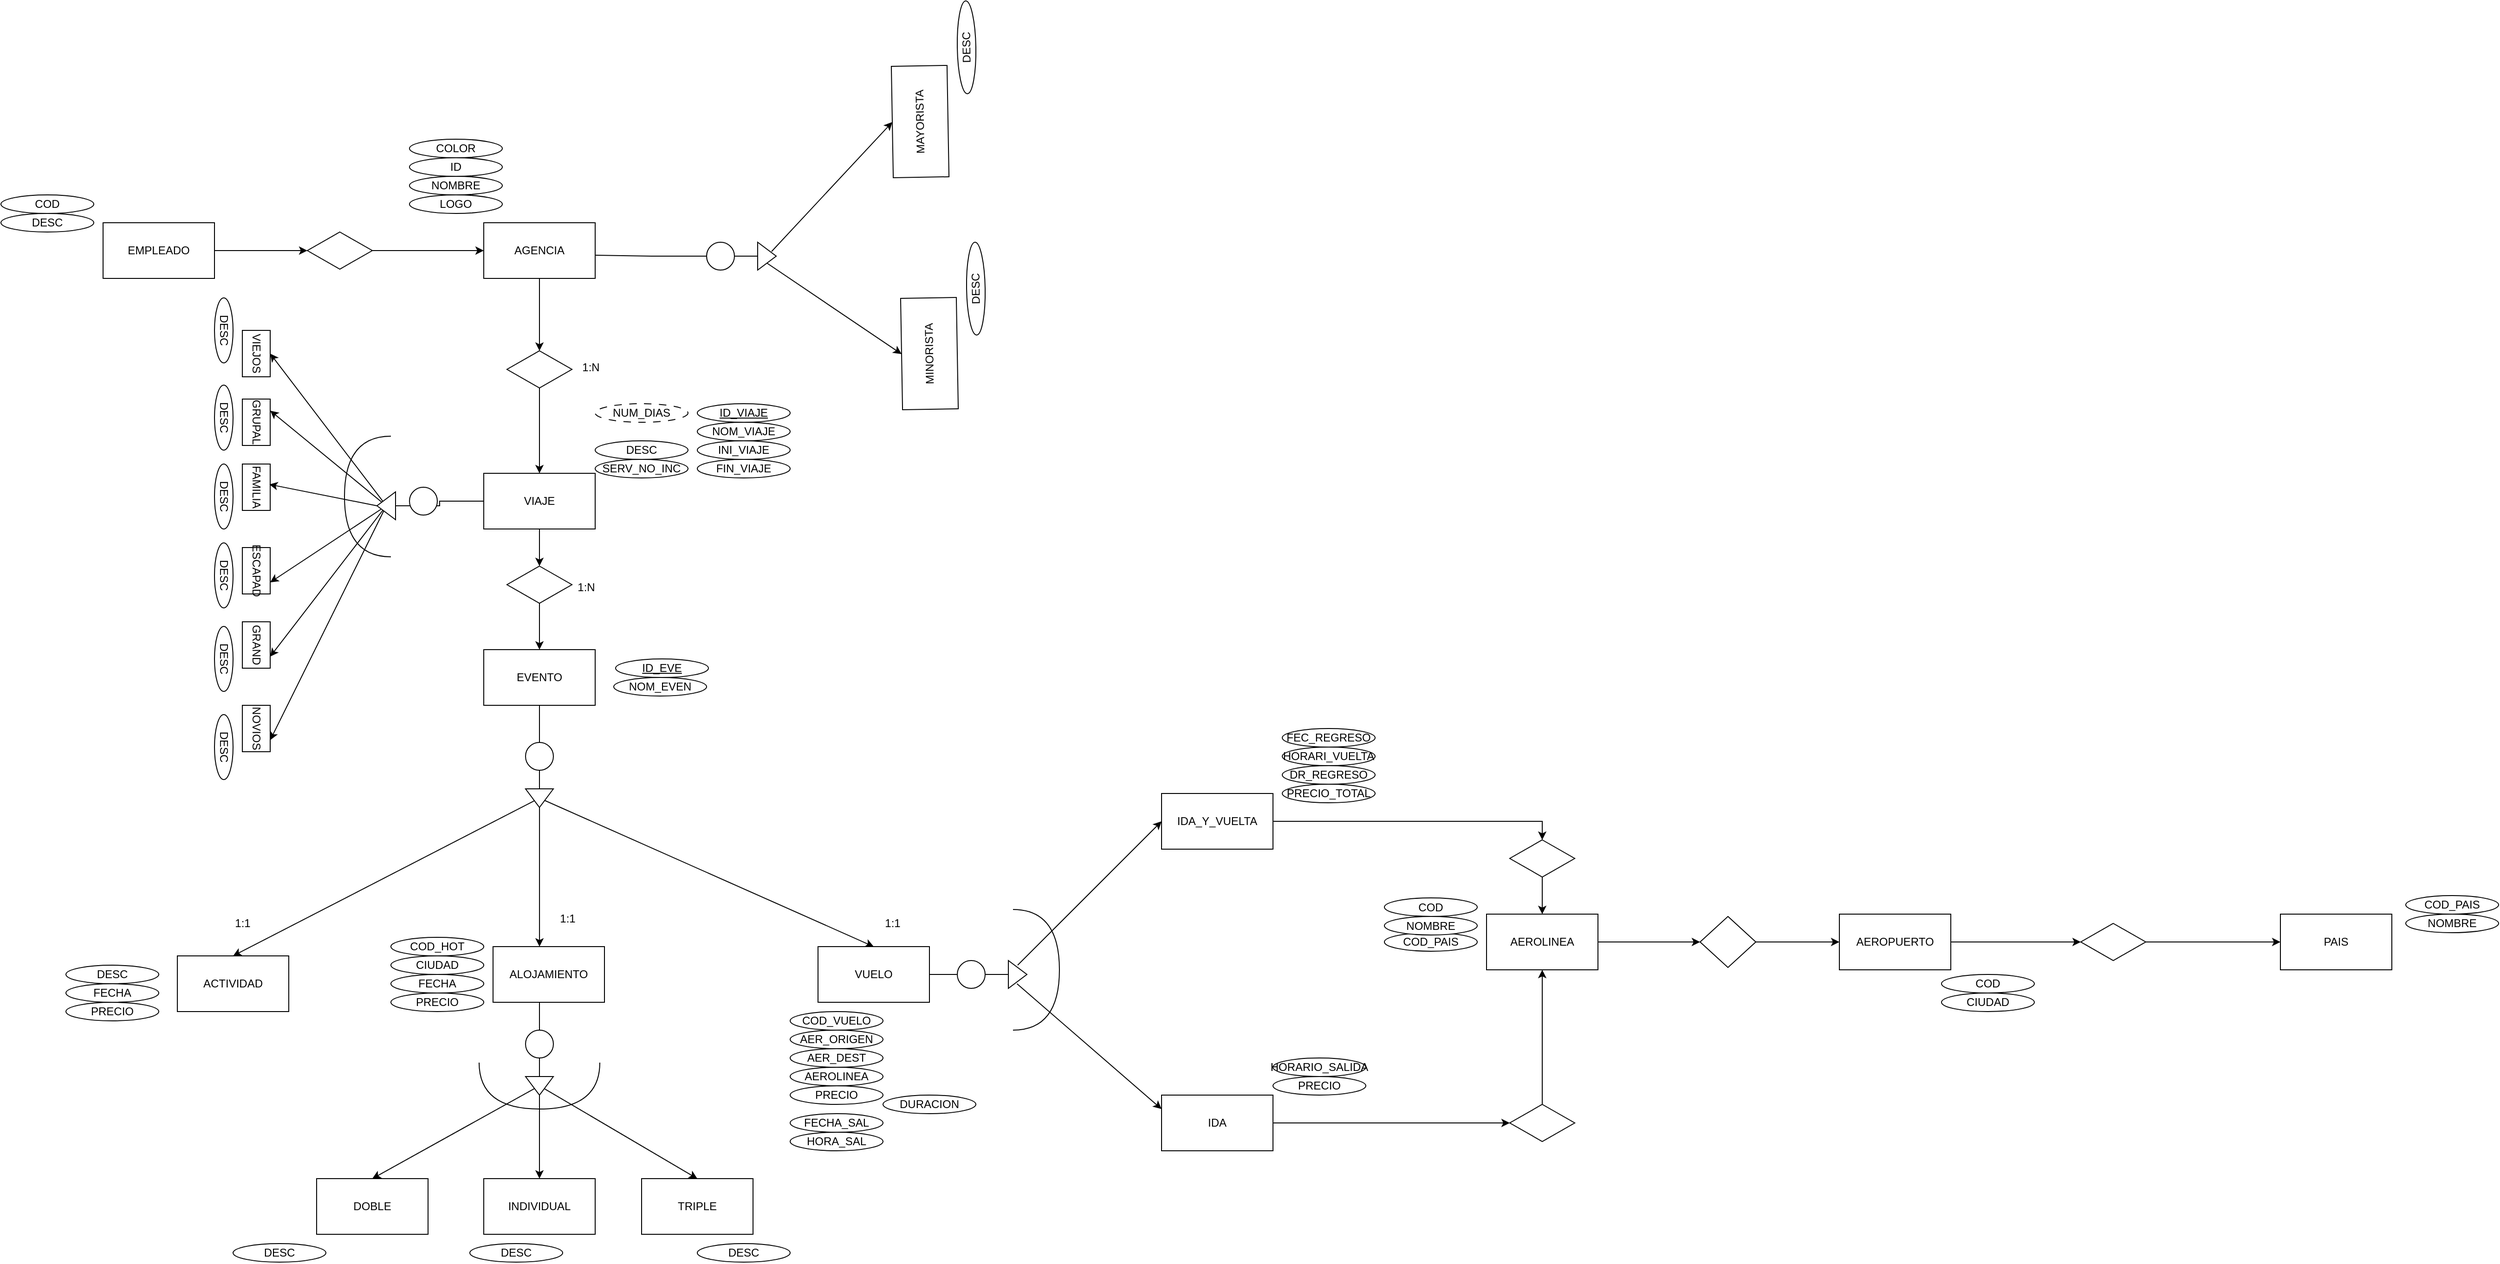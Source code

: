 <mxfile version="26.0.10" pages="4">
  <diagram name="OPCION EQUIPO" id="_MsvD0KrVB0B4e_N_zKd">
    <mxGraphModel grid="1" page="1" gridSize="10" guides="1" tooltips="1" connect="1" arrows="1" fold="1" pageScale="1" pageWidth="827" pageHeight="1169" math="0" shadow="0">
      <root>
        <mxCell id="0" />
        <mxCell id="1" parent="0" />
        <mxCell id="8J76fCmz9Zt0PHhqC_l3-22" style="edgeStyle=orthogonalEdgeStyle;rounded=0;orthogonalLoop=1;jettySize=auto;html=1;entryX=0.5;entryY=0;entryDx=0;entryDy=0;endArrow=none;endFill=0;" edge="1" parent="1" source="8J76fCmz9Zt0PHhqC_l3-2" target="8J76fCmz9Zt0PHhqC_l3-15">
          <mxGeometry relative="1" as="geometry" />
        </mxCell>
        <mxCell id="8J76fCmz9Zt0PHhqC_l3-2" value="EVENTO" style="rounded=0;whiteSpace=wrap;html=1;" vertex="1" parent="1">
          <mxGeometry x="150" y="-280" width="120" height="60" as="geometry" />
        </mxCell>
        <mxCell id="8J76fCmz9Zt0PHhqC_l3-27" style="edgeStyle=orthogonalEdgeStyle;rounded=0;orthogonalLoop=1;jettySize=auto;html=1;entryX=0;entryY=0.5;entryDx=0;entryDy=0;" edge="1" parent="1" source="8J76fCmz9Zt0PHhqC_l3-3" target="8J76fCmz9Zt0PHhqC_l3-11">
          <mxGeometry relative="1" as="geometry" />
        </mxCell>
        <mxCell id="8J76fCmz9Zt0PHhqC_l3-3" value="AEROPUERTO" style="rounded=0;whiteSpace=wrap;html=1;" vertex="1" parent="1">
          <mxGeometry x="1610" y="5" width="120" height="60" as="geometry" />
        </mxCell>
        <mxCell id="8J76fCmz9Zt0PHhqC_l3-24" value="" style="edgeStyle=orthogonalEdgeStyle;rounded=0;orthogonalLoop=1;jettySize=auto;html=1;" edge="1" parent="1" source="8J76fCmz9Zt0PHhqC_l3-4" target="8J76fCmz9Zt0PHhqC_l3-9">
          <mxGeometry relative="1" as="geometry" />
        </mxCell>
        <mxCell id="Oh4qELDTJlvtXCSaa596-82" value="" style="edgeStyle=orthogonalEdgeStyle;rounded=0;orthogonalLoop=1;jettySize=auto;html=1;endArrow=none;endFill=0;" edge="1" parent="1" source="8J76fCmz9Zt0PHhqC_l3-4" target="Oh4qELDTJlvtXCSaa596-75">
          <mxGeometry relative="1" as="geometry" />
        </mxCell>
        <mxCell id="8J76fCmz9Zt0PHhqC_l3-4" value="VIAJE" style="rounded=0;whiteSpace=wrap;html=1;" vertex="1" parent="1">
          <mxGeometry x="150" y="-470" width="120" height="60" as="geometry" />
        </mxCell>
        <mxCell id="8J76fCmz9Zt0PHhqC_l3-5" value="PAIS" style="rounded=0;whiteSpace=wrap;html=1;" vertex="1" parent="1">
          <mxGeometry x="2085" y="5" width="120" height="60" as="geometry" />
        </mxCell>
        <mxCell id="8J76fCmz9Zt0PHhqC_l3-6" value="ALOJAMIENTO&lt;span style=&quot;color: rgba(0, 0, 0, 0); font-family: monospace; font-size: 0px; text-align: start; text-wrap-mode: nowrap;&quot;&gt;%3CmxGraphModel%3E%3Croot%3E%3CmxCell%20id%3D%220%22%2F%3E%3CmxCell%20id%3D%221%22%20parent%3D%220%22%2F%3E%3CmxCell%20id%3D%222%22%20value%3D%22PAIS%22%20style%3D%22rounded%3D0%3BwhiteSpace%3Dwrap%3Bhtml%3D1%3B%22%20vertex%3D%221%22%20parent%3D%221%22%3E%3CmxGeometry%20x%3D%22110%22%20y%3D%22210%22%20width%3D%22120%22%20height%3D%2260%22%20as%3D%22geometry%22%2F%3E%3C%2FmxCell%3E%3C%2Froot%3E%3C%2FmxGraphModel%3E&lt;/span&gt;&lt;span style=&quot;color: rgba(0, 0, 0, 0); font-family: monospace; font-size: 0px; text-align: start; text-wrap-mode: nowrap;&quot;&gt;%3CmxGraphModel%3E%3Croot%3E%3CmxCell%20id%3D%220%22%2F%3E%3CmxCell%20id%3D%221%22%20parent%3D%220%22%2F%3E%3CmxCell%20id%3D%222%22%20value%3D%22PAIS%22%20style%3D%22rounded%3D0%3BwhiteSpace%3Dwrap%3Bhtml%3D1%3B%22%20vertex%3D%221%22%20parent%3D%221%22%3E%3CmxGeometry%20x%3D%22110%22%20y%3D%22210%22%20width%3D%22120%22%20height%3D%2260%22%20as%3D%22geometry%22%2F%3E%3C%2FmxCell%3E%3C%2Froot%3E%3C%2FmxGraphModel%3E&lt;/span&gt;" style="rounded=0;whiteSpace=wrap;html=1;" vertex="1" parent="1">
          <mxGeometry x="160" y="40" width="120" height="60" as="geometry" />
        </mxCell>
        <mxCell id="8J76fCmz9Zt0PHhqC_l3-7" value="ACTIVIDAD" style="rounded=0;whiteSpace=wrap;html=1;" vertex="1" parent="1">
          <mxGeometry x="-180" y="50" width="120" height="60" as="geometry" />
        </mxCell>
        <mxCell id="8J76fCmz9Zt0PHhqC_l3-8" value="VUELO" style="rounded=0;whiteSpace=wrap;html=1;" vertex="1" parent="1">
          <mxGeometry x="510" y="40" width="120" height="60" as="geometry" />
        </mxCell>
        <mxCell id="8J76fCmz9Zt0PHhqC_l3-23" value="" style="edgeStyle=orthogonalEdgeStyle;rounded=0;orthogonalLoop=1;jettySize=auto;html=1;" edge="1" parent="1" source="8J76fCmz9Zt0PHhqC_l3-9" target="8J76fCmz9Zt0PHhqC_l3-2">
          <mxGeometry relative="1" as="geometry" />
        </mxCell>
        <mxCell id="8J76fCmz9Zt0PHhqC_l3-9" value="" style="rhombus;whiteSpace=wrap;html=1;" vertex="1" parent="1">
          <mxGeometry x="175" y="-370" width="70" height="40" as="geometry" />
        </mxCell>
        <mxCell id="8J76fCmz9Zt0PHhqC_l3-28" style="edgeStyle=orthogonalEdgeStyle;rounded=0;orthogonalLoop=1;jettySize=auto;html=1;entryX=0;entryY=0.5;entryDx=0;entryDy=0;" edge="1" parent="1" source="8J76fCmz9Zt0PHhqC_l3-11" target="8J76fCmz9Zt0PHhqC_l3-5">
          <mxGeometry relative="1" as="geometry" />
        </mxCell>
        <mxCell id="8J76fCmz9Zt0PHhqC_l3-11" value="" style="rhombus;whiteSpace=wrap;html=1;" vertex="1" parent="1">
          <mxGeometry x="1870" y="15" width="70" height="40" as="geometry" />
        </mxCell>
        <mxCell id="Oh4qELDTJlvtXCSaa596-101" style="edgeStyle=orthogonalEdgeStyle;rounded=0;orthogonalLoop=1;jettySize=auto;html=1;entryX=0.5;entryY=0;entryDx=0;entryDy=0;" edge="1" parent="1" source="8J76fCmz9Zt0PHhqC_l3-12" target="Oh4qELDTJlvtXCSaa596-96">
          <mxGeometry relative="1" as="geometry" />
        </mxCell>
        <mxCell id="8J76fCmz9Zt0PHhqC_l3-12" value="" style="rhombus;whiteSpace=wrap;html=1;" vertex="1" parent="1">
          <mxGeometry x="1255" y="-75" width="70" height="40" as="geometry" />
        </mxCell>
        <mxCell id="8J76fCmz9Zt0PHhqC_l3-15" value="" style="ellipse;whiteSpace=wrap;html=1;aspect=fixed;" vertex="1" parent="1">
          <mxGeometry x="195" y="-180" width="30" height="30" as="geometry" />
        </mxCell>
        <mxCell id="8J76fCmz9Zt0PHhqC_l3-18" style="rounded=0;orthogonalLoop=1;jettySize=auto;html=1;entryX=0.5;entryY=0;entryDx=0;entryDy=0;" edge="1" parent="1" source="8J76fCmz9Zt0PHhqC_l3-16" target="8J76fCmz9Zt0PHhqC_l3-7">
          <mxGeometry relative="1" as="geometry" />
        </mxCell>
        <mxCell id="8J76fCmz9Zt0PHhqC_l3-20" style="rounded=0;orthogonalLoop=1;jettySize=auto;html=1;entryX=0.5;entryY=0;entryDx=0;entryDy=0;" edge="1" parent="1" source="8J76fCmz9Zt0PHhqC_l3-16" target="8J76fCmz9Zt0PHhqC_l3-8">
          <mxGeometry relative="1" as="geometry" />
        </mxCell>
        <mxCell id="8J76fCmz9Zt0PHhqC_l3-16" value="" style="triangle;whiteSpace=wrap;html=1;rotation=0;direction=south;" vertex="1" parent="1">
          <mxGeometry x="195" y="-130" width="30" height="20" as="geometry" />
        </mxCell>
        <mxCell id="8J76fCmz9Zt0PHhqC_l3-19" style="edgeStyle=orthogonalEdgeStyle;rounded=0;orthogonalLoop=1;jettySize=auto;html=1;entryX=0.417;entryY=0;entryDx=0;entryDy=0;entryPerimeter=0;" edge="1" parent="1" source="8J76fCmz9Zt0PHhqC_l3-16" target="8J76fCmz9Zt0PHhqC_l3-6">
          <mxGeometry relative="1" as="geometry" />
        </mxCell>
        <mxCell id="8J76fCmz9Zt0PHhqC_l3-31" value="1:N" style="text;html=1;align=center;verticalAlign=middle;resizable=0;points=[];autosize=1;strokeColor=none;fillColor=none;" vertex="1" parent="1">
          <mxGeometry x="240" y="-362" width="40" height="30" as="geometry" />
        </mxCell>
        <mxCell id="8J76fCmz9Zt0PHhqC_l3-32" value="NOM_VIAJE" style="ellipse;whiteSpace=wrap;html=1;" vertex="1" parent="1">
          <mxGeometry x="380" y="-525" width="100" height="20" as="geometry" />
        </mxCell>
        <mxCell id="8J76fCmz9Zt0PHhqC_l3-33" value="NUM_DIAS" style="ellipse;whiteSpace=wrap;html=1;dashed=1;dashPattern=8 8;" vertex="1" parent="1">
          <mxGeometry x="270" y="-545" width="100" height="20" as="geometry" />
        </mxCell>
        <mxCell id="8J76fCmz9Zt0PHhqC_l3-35" value="DESC" style="ellipse;whiteSpace=wrap;html=1;" vertex="1" parent="1">
          <mxGeometry x="270" y="-505" width="100" height="20" as="geometry" />
        </mxCell>
        <mxCell id="8J76fCmz9Zt0PHhqC_l3-36" value="SERV_NO_INC" style="ellipse;whiteSpace=wrap;html=1;" vertex="1" parent="1">
          <mxGeometry x="270" y="-485" width="100" height="20" as="geometry" />
        </mxCell>
        <mxCell id="8J76fCmz9Zt0PHhqC_l3-38" value="FIN_VIAJE" style="ellipse;whiteSpace=wrap;html=1;" vertex="1" parent="1">
          <mxGeometry x="380" y="-485" width="100" height="20" as="geometry" />
        </mxCell>
        <mxCell id="8J76fCmz9Zt0PHhqC_l3-39" value="INI_VIAJE" style="ellipse;whiteSpace=wrap;html=1;" vertex="1" parent="1">
          <mxGeometry x="380" y="-505" width="100" height="20" as="geometry" />
        </mxCell>
        <mxCell id="8J76fCmz9Zt0PHhqC_l3-42" value="&lt;u&gt;ID_VIAJE&lt;/u&gt;" style="ellipse;whiteSpace=wrap;html=1;" vertex="1" parent="1">
          <mxGeometry x="380" y="-545" width="100" height="20" as="geometry" />
        </mxCell>
        <mxCell id="8J76fCmz9Zt0PHhqC_l3-47" value="NOM_EVEN" style="ellipse;whiteSpace=wrap;html=1;" vertex="1" parent="1">
          <mxGeometry x="290" y="-250" width="100" height="20" as="geometry" />
        </mxCell>
        <mxCell id="Oh4qELDTJlvtXCSaa596-102" style="edgeStyle=orthogonalEdgeStyle;rounded=0;orthogonalLoop=1;jettySize=auto;html=1;entryX=0;entryY=0.5;entryDx=0;entryDy=0;" edge="1" parent="1" source="8J76fCmz9Zt0PHhqC_l3-56" target="Oh4qELDTJlvtXCSaa596-18">
          <mxGeometry relative="1" as="geometry" />
        </mxCell>
        <mxCell id="8J76fCmz9Zt0PHhqC_l3-56" value="IDA" style="rounded=0;whiteSpace=wrap;html=1;" vertex="1" parent="1">
          <mxGeometry x="880" y="200" width="120" height="60" as="geometry" />
        </mxCell>
        <mxCell id="Oh4qELDTJlvtXCSaa596-100" style="edgeStyle=orthogonalEdgeStyle;rounded=0;orthogonalLoop=1;jettySize=auto;html=1;entryX=0.5;entryY=0;entryDx=0;entryDy=0;" edge="1" parent="1" source="8J76fCmz9Zt0PHhqC_l3-57" target="8J76fCmz9Zt0PHhqC_l3-12">
          <mxGeometry relative="1" as="geometry" />
        </mxCell>
        <mxCell id="8J76fCmz9Zt0PHhqC_l3-57" value="IDA_Y_VUELTA" style="rounded=0;whiteSpace=wrap;html=1;" vertex="1" parent="1">
          <mxGeometry x="880" y="-125" width="120" height="60" as="geometry" />
        </mxCell>
        <mxCell id="8J76fCmz9Zt0PHhqC_l3-65" value="" style="edgeStyle=orthogonalEdgeStyle;rounded=0;orthogonalLoop=1;jettySize=auto;html=1;endArrow=none;endFill=0;" edge="1" parent="1" source="8J76fCmz9Zt0PHhqC_l3-59" target="8J76fCmz9Zt0PHhqC_l3-8">
          <mxGeometry relative="1" as="geometry" />
        </mxCell>
        <mxCell id="8J76fCmz9Zt0PHhqC_l3-70" value="" style="edgeStyle=orthogonalEdgeStyle;rounded=0;orthogonalLoop=1;jettySize=auto;html=1;endArrow=none;endFill=0;" edge="1" parent="1" source="8J76fCmz9Zt0PHhqC_l3-59" target="8J76fCmz9Zt0PHhqC_l3-60">
          <mxGeometry relative="1" as="geometry">
            <Array as="points">
              <mxPoint x="700" y="70" />
              <mxPoint x="700" y="70" />
            </Array>
          </mxGeometry>
        </mxCell>
        <mxCell id="8J76fCmz9Zt0PHhqC_l3-59" value="" style="ellipse;whiteSpace=wrap;html=1;aspect=fixed;" vertex="1" parent="1">
          <mxGeometry x="660" y="55" width="30" height="30" as="geometry" />
        </mxCell>
        <mxCell id="8J76fCmz9Zt0PHhqC_l3-68" style="rounded=0;orthogonalLoop=1;jettySize=auto;html=1;entryX=0;entryY=0.25;entryDx=0;entryDy=0;" edge="1" parent="1" target="8J76fCmz9Zt0PHhqC_l3-56">
          <mxGeometry relative="1" as="geometry">
            <mxPoint x="724.268" y="79.999" as="sourcePoint" />
            <mxPoint x="860" y="126.95" as="targetPoint" />
          </mxGeometry>
        </mxCell>
        <mxCell id="8J76fCmz9Zt0PHhqC_l3-69" style="rounded=0;orthogonalLoop=1;jettySize=auto;html=1;entryX=0;entryY=0.5;entryDx=0;entryDy=0;" edge="1" parent="1" target="8J76fCmz9Zt0PHhqC_l3-57">
          <mxGeometry relative="1" as="geometry">
            <mxPoint x="725" y="60" as="sourcePoint" />
          </mxGeometry>
        </mxCell>
        <mxCell id="8J76fCmz9Zt0PHhqC_l3-60" value="" style="triangle;whiteSpace=wrap;html=1;rotation=-90;direction=south;" vertex="1" parent="1">
          <mxGeometry x="710" y="60" width="30" height="20" as="geometry" />
        </mxCell>
        <mxCell id="8J76fCmz9Zt0PHhqC_l3-61" value="" style="shape=requiredInterface;html=1;verticalLabelPosition=bottom;sketch=0;rotation=0;" vertex="1" parent="1">
          <mxGeometry x="720" width="50" height="130" as="geometry" />
        </mxCell>
        <mxCell id="8J76fCmz9Zt0PHhqC_l3-74" value="HORARIO_SALIDA" style="ellipse;whiteSpace=wrap;html=1;" vertex="1" parent="1">
          <mxGeometry x="1000" y="160" width="100" height="20" as="geometry" />
        </mxCell>
        <mxCell id="8J76fCmz9Zt0PHhqC_l3-76" value="DR_REGRESO" style="ellipse;whiteSpace=wrap;html=1;" vertex="1" parent="1">
          <mxGeometry x="1010" y="-155" width="100" height="20" as="geometry" />
        </mxCell>
        <mxCell id="8J76fCmz9Zt0PHhqC_l3-78" value="HORARI_VUELTA" style="ellipse;whiteSpace=wrap;html=1;" vertex="1" parent="1">
          <mxGeometry x="1010" y="-175" width="100" height="20" as="geometry" />
        </mxCell>
        <mxCell id="8J76fCmz9Zt0PHhqC_l3-79" value="PRECIO_TOTAL" style="ellipse;whiteSpace=wrap;html=1;" vertex="1" parent="1">
          <mxGeometry x="1010" y="-135" width="100" height="20" as="geometry" />
        </mxCell>
        <mxCell id="8J76fCmz9Zt0PHhqC_l3-82" value="" style="endArrow=none;html=1;rounded=0;entryX=0.5;entryY=1;entryDx=0;entryDy=0;" edge="1" parent="1" target="8J76fCmz9Zt0PHhqC_l3-15">
          <mxGeometry width="50" height="50" relative="1" as="geometry">
            <mxPoint x="210" y="-130" as="sourcePoint" />
            <mxPoint x="260" y="30" as="targetPoint" />
          </mxGeometry>
        </mxCell>
        <mxCell id="8J76fCmz9Zt0PHhqC_l3-83" value="" style="ellipse;whiteSpace=wrap;html=1;aspect=fixed;" vertex="1" parent="1">
          <mxGeometry x="195" y="130" width="30" height="30" as="geometry" />
        </mxCell>
        <mxCell id="8J76fCmz9Zt0PHhqC_l3-95" style="rounded=0;orthogonalLoop=1;jettySize=auto;html=1;entryX=0.5;entryY=0;entryDx=0;entryDy=0;" edge="1" parent="1" source="8J76fCmz9Zt0PHhqC_l3-84" target="8J76fCmz9Zt0PHhqC_l3-89">
          <mxGeometry relative="1" as="geometry">
            <mxPoint x="40" y="270" as="targetPoint" />
          </mxGeometry>
        </mxCell>
        <mxCell id="8J76fCmz9Zt0PHhqC_l3-96" value="" style="edgeStyle=orthogonalEdgeStyle;rounded=0;orthogonalLoop=1;jettySize=auto;html=1;" edge="1" parent="1" source="8J76fCmz9Zt0PHhqC_l3-84" target="8J76fCmz9Zt0PHhqC_l3-88">
          <mxGeometry relative="1" as="geometry" />
        </mxCell>
        <mxCell id="8J76fCmz9Zt0PHhqC_l3-97" style="rounded=0;orthogonalLoop=1;jettySize=auto;html=1;entryX=0.5;entryY=0;entryDx=0;entryDy=0;" edge="1" parent="1" source="8J76fCmz9Zt0PHhqC_l3-84" target="8J76fCmz9Zt0PHhqC_l3-87">
          <mxGeometry relative="1" as="geometry" />
        </mxCell>
        <mxCell id="8J76fCmz9Zt0PHhqC_l3-84" value="" style="triangle;whiteSpace=wrap;html=1;rotation=0;direction=south;" vertex="1" parent="1">
          <mxGeometry x="195" y="180" width="30" height="20" as="geometry" />
        </mxCell>
        <mxCell id="8J76fCmz9Zt0PHhqC_l3-85" value="" style="shape=requiredInterface;html=1;verticalLabelPosition=bottom;sketch=0;rotation=90;" vertex="1" parent="1">
          <mxGeometry x="185" y="125" width="50" height="130" as="geometry" />
        </mxCell>
        <mxCell id="8J76fCmz9Zt0PHhqC_l3-86" value="" style="endArrow=none;html=1;rounded=0;entryX=0.5;entryY=1;entryDx=0;entryDy=0;" edge="1" parent="1" target="8J76fCmz9Zt0PHhqC_l3-83">
          <mxGeometry width="50" height="50" relative="1" as="geometry">
            <mxPoint x="210" y="180" as="sourcePoint" />
            <mxPoint x="260" y="340" as="targetPoint" />
          </mxGeometry>
        </mxCell>
        <mxCell id="8J76fCmz9Zt0PHhqC_l3-87" value="TRIPLE" style="rounded=0;whiteSpace=wrap;html=1;" vertex="1" parent="1">
          <mxGeometry x="320" y="290" width="120" height="60" as="geometry" />
        </mxCell>
        <mxCell id="8J76fCmz9Zt0PHhqC_l3-88" value="INDIVIDUAL" style="rounded=0;whiteSpace=wrap;html=1;" vertex="1" parent="1">
          <mxGeometry x="150" y="290" width="120" height="60" as="geometry" />
        </mxCell>
        <mxCell id="8J76fCmz9Zt0PHhqC_l3-89" value="DOBLE" style="rounded=0;whiteSpace=wrap;html=1;" vertex="1" parent="1">
          <mxGeometry x="-30" y="290" width="120" height="60" as="geometry" />
        </mxCell>
        <mxCell id="8J76fCmz9Zt0PHhqC_l3-90" value="" style="endArrow=none;html=1;rounded=0;entryX=0.5;entryY=0;entryDx=0;entryDy=0;" edge="1" parent="1" target="8J76fCmz9Zt0PHhqC_l3-83">
          <mxGeometry width="50" height="50" relative="1" as="geometry">
            <mxPoint x="210" y="100" as="sourcePoint" />
            <mxPoint x="520" y="160" as="targetPoint" />
          </mxGeometry>
        </mxCell>
        <mxCell id="8J76fCmz9Zt0PHhqC_l3-98" value="CIUDAD" style="ellipse;whiteSpace=wrap;html=1;" vertex="1" parent="1">
          <mxGeometry x="50" y="50" width="100" height="20" as="geometry" />
        </mxCell>
        <mxCell id="8J76fCmz9Zt0PHhqC_l3-100" value="FECHA" style="ellipse;whiteSpace=wrap;html=1;" vertex="1" parent="1">
          <mxGeometry x="50" y="70" width="100" height="20" as="geometry" />
        </mxCell>
        <mxCell id="8J76fCmz9Zt0PHhqC_l3-101" value="PRECIO" style="ellipse;whiteSpace=wrap;html=1;" vertex="1" parent="1">
          <mxGeometry x="50" y="90" width="100" height="20" as="geometry" />
        </mxCell>
        <mxCell id="8J76fCmz9Zt0PHhqC_l3-104" value="DESC" style="ellipse;whiteSpace=wrap;html=1;" vertex="1" parent="1">
          <mxGeometry x="-300" y="60" width="100" height="20" as="geometry" />
        </mxCell>
        <mxCell id="8J76fCmz9Zt0PHhqC_l3-106" value="FECHA" style="ellipse;whiteSpace=wrap;html=1;" vertex="1" parent="1">
          <mxGeometry x="-300" y="80" width="100" height="20" as="geometry" />
        </mxCell>
        <mxCell id="8J76fCmz9Zt0PHhqC_l3-107" value="PRECIO" style="ellipse;whiteSpace=wrap;html=1;" vertex="1" parent="1">
          <mxGeometry x="-300" y="100" width="100" height="20" as="geometry" />
        </mxCell>
        <mxCell id="gXiZ2cMo5abs0W_Zyyxr-14" value="CIUDAD" style="ellipse;whiteSpace=wrap;html=1;" vertex="1" parent="1">
          <mxGeometry x="1720" y="90" width="100" height="20" as="geometry" />
        </mxCell>
        <mxCell id="gXiZ2cMo5abs0W_Zyyxr-15" value="COD" style="ellipse;whiteSpace=wrap;html=1;" vertex="1" parent="1">
          <mxGeometry x="1720" y="70" width="100" height="20" as="geometry" />
        </mxCell>
        <mxCell id="Oh4qELDTJlvtXCSaa596-4" value="" style="edgeStyle=orthogonalEdgeStyle;rounded=0;orthogonalLoop=1;jettySize=auto;html=1;" edge="1" parent="1" source="Oh4qELDTJlvtXCSaa596-2" target="Oh4qELDTJlvtXCSaa596-3">
          <mxGeometry relative="1" as="geometry">
            <Array as="points">
              <mxPoint x="205" y="-577" />
            </Array>
          </mxGeometry>
        </mxCell>
        <mxCell id="Oh4qELDTJlvtXCSaa596-1" value="AGENCIA" style="rounded=0;whiteSpace=wrap;html=1;" vertex="1" parent="1">
          <mxGeometry x="150" y="-740" width="120" height="60" as="geometry" />
        </mxCell>
        <mxCell id="Oh4qELDTJlvtXCSaa596-5" value="" style="edgeStyle=orthogonalEdgeStyle;rounded=0;orthogonalLoop=1;jettySize=auto;html=1;" edge="1" parent="1" source="Oh4qELDTJlvtXCSaa596-2" target="8J76fCmz9Zt0PHhqC_l3-4">
          <mxGeometry relative="1" as="geometry" />
        </mxCell>
        <mxCell id="Oh4qELDTJlvtXCSaa596-3" value="1:N" style="text;html=1;align=center;verticalAlign=middle;resizable=0;points=[];autosize=1;strokeColor=none;fillColor=none;" vertex="1" parent="1">
          <mxGeometry x="245" y="-599" width="40" height="30" as="geometry" />
        </mxCell>
        <mxCell id="Oh4qELDTJlvtXCSaa596-6" value="" style="edgeStyle=orthogonalEdgeStyle;rounded=0;orthogonalLoop=1;jettySize=auto;html=1;" edge="1" parent="1" source="Oh4qELDTJlvtXCSaa596-1" target="Oh4qELDTJlvtXCSaa596-2">
          <mxGeometry relative="1" as="geometry">
            <mxPoint x="205" y="-670" as="sourcePoint" />
            <mxPoint x="230" y="-577" as="targetPoint" />
            <Array as="points" />
          </mxGeometry>
        </mxCell>
        <mxCell id="Oh4qELDTJlvtXCSaa596-2" value="" style="rhombus;whiteSpace=wrap;html=1;" vertex="1" parent="1">
          <mxGeometry x="175" y="-602" width="70" height="40" as="geometry" />
        </mxCell>
        <mxCell id="Oh4qELDTJlvtXCSaa596-8" value="COLOR" style="ellipse;whiteSpace=wrap;html=1;" vertex="1" parent="1">
          <mxGeometry x="70" y="-830" width="100" height="20" as="geometry" />
        </mxCell>
        <mxCell id="Oh4qELDTJlvtXCSaa596-9" value="LOGO" style="ellipse;whiteSpace=wrap;html=1;" vertex="1" parent="1">
          <mxGeometry x="70" y="-770" width="100" height="20" as="geometry" />
        </mxCell>
        <mxCell id="Oh4qELDTJlvtXCSaa596-10" value="NOMBRE" style="ellipse;whiteSpace=wrap;html=1;" vertex="1" parent="1">
          <mxGeometry x="70" y="-790" width="100" height="20" as="geometry" />
        </mxCell>
        <mxCell id="Oh4qELDTJlvtXCSaa596-12" value="&lt;u&gt;ID_EVE&lt;/u&gt;" style="ellipse;whiteSpace=wrap;html=1;" vertex="1" parent="1">
          <mxGeometry x="292" y="-270" width="100" height="20" as="geometry" />
        </mxCell>
        <mxCell id="Oh4qELDTJlvtXCSaa596-14" value="PRECIO" style="ellipse;whiteSpace=wrap;html=1;" vertex="1" parent="1">
          <mxGeometry x="1000" y="180" width="100" height="20" as="geometry" />
        </mxCell>
        <mxCell id="Oh4qELDTJlvtXCSaa596-15" value="COD_HOT" style="ellipse;whiteSpace=wrap;html=1;" vertex="1" parent="1">
          <mxGeometry x="50" y="30" width="100" height="20" as="geometry" />
        </mxCell>
        <mxCell id="Oh4qELDTJlvtXCSaa596-103" style="edgeStyle=orthogonalEdgeStyle;rounded=0;orthogonalLoop=1;jettySize=auto;html=1;entryX=0.5;entryY=1;entryDx=0;entryDy=0;" edge="1" parent="1" source="Oh4qELDTJlvtXCSaa596-18" target="Oh4qELDTJlvtXCSaa596-96">
          <mxGeometry relative="1" as="geometry" />
        </mxCell>
        <mxCell id="Oh4qELDTJlvtXCSaa596-18" value="" style="rhombus;whiteSpace=wrap;html=1;" vertex="1" parent="1">
          <mxGeometry x="1255" y="210" width="70" height="40" as="geometry" />
        </mxCell>
        <mxCell id="Oh4qELDTJlvtXCSaa596-26" value="COD_PAIS" style="ellipse;whiteSpace=wrap;html=1;" vertex="1" parent="1">
          <mxGeometry x="2220" y="-15" width="100" height="20" as="geometry" />
        </mxCell>
        <mxCell id="Oh4qELDTJlvtXCSaa596-28" value="NOMBRE" style="ellipse;whiteSpace=wrap;html=1;" vertex="1" parent="1">
          <mxGeometry x="2220" y="5" width="100" height="20" as="geometry" />
        </mxCell>
        <mxCell id="Oh4qELDTJlvtXCSaa596-29" value="DESC" style="ellipse;whiteSpace=wrap;html=1;" vertex="1" parent="1">
          <mxGeometry x="-120" y="360" width="100" height="20" as="geometry" />
        </mxCell>
        <mxCell id="Oh4qELDTJlvtXCSaa596-30" value="DESC" style="ellipse;whiteSpace=wrap;html=1;" vertex="1" parent="1">
          <mxGeometry x="380" y="360" width="100" height="20" as="geometry" />
        </mxCell>
        <mxCell id="Oh4qELDTJlvtXCSaa596-31" value="DESC" style="ellipse;whiteSpace=wrap;html=1;" vertex="1" parent="1">
          <mxGeometry x="135" y="360" width="100" height="20" as="geometry" />
        </mxCell>
        <mxCell id="Oh4qELDTJlvtXCSaa596-34" value="ID" style="ellipse;whiteSpace=wrap;html=1;" vertex="1" parent="1">
          <mxGeometry x="70" y="-810" width="100" height="20" as="geometry" />
        </mxCell>
        <mxCell id="Oh4qELDTJlvtXCSaa596-53" value="" style="edgeStyle=orthogonalEdgeStyle;rounded=0;orthogonalLoop=1;jettySize=auto;html=1;" edge="1" parent="1" source="Oh4qELDTJlvtXCSaa596-35" target="Oh4qELDTJlvtXCSaa596-51">
          <mxGeometry relative="1" as="geometry" />
        </mxCell>
        <mxCell id="Oh4qELDTJlvtXCSaa596-35" value="EMPLEADO" style="rounded=0;whiteSpace=wrap;html=1;" vertex="1" parent="1">
          <mxGeometry x="-260" y="-740" width="120" height="60" as="geometry" />
        </mxCell>
        <mxCell id="Oh4qELDTJlvtXCSaa596-36" value="COD" style="ellipse;whiteSpace=wrap;html=1;" vertex="1" parent="1">
          <mxGeometry x="-370" y="-770" width="100" height="20" as="geometry" />
        </mxCell>
        <mxCell id="Oh4qELDTJlvtXCSaa596-37" value="DESC" style="ellipse;whiteSpace=wrap;html=1;" vertex="1" parent="1">
          <mxGeometry x="-370" y="-750" width="100" height="20" as="geometry" />
        </mxCell>
        <mxCell id="Oh4qELDTJlvtXCSaa596-42" value="" style="edgeStyle=orthogonalEdgeStyle;rounded=0;orthogonalLoop=1;jettySize=auto;html=1;endArrow=none;endFill=0;" edge="1" parent="1" source="Oh4qELDTJlvtXCSaa596-44">
          <mxGeometry relative="1" as="geometry">
            <mxPoint x="270" y="-705" as="targetPoint" />
          </mxGeometry>
        </mxCell>
        <mxCell id="Oh4qELDTJlvtXCSaa596-43" value="" style="edgeStyle=orthogonalEdgeStyle;rounded=0;orthogonalLoop=1;jettySize=auto;html=1;endArrow=none;endFill=0;" edge="1" parent="1" source="Oh4qELDTJlvtXCSaa596-44" target="Oh4qELDTJlvtXCSaa596-45">
          <mxGeometry relative="1" as="geometry">
            <Array as="points">
              <mxPoint x="430" y="-704" />
              <mxPoint x="430" y="-704" />
            </Array>
          </mxGeometry>
        </mxCell>
        <mxCell id="Oh4qELDTJlvtXCSaa596-44" value="" style="ellipse;whiteSpace=wrap;html=1;aspect=fixed;" vertex="1" parent="1">
          <mxGeometry x="390" y="-719" width="30" height="30" as="geometry" />
        </mxCell>
        <mxCell id="Oh4qELDTJlvtXCSaa596-45" value="" style="triangle;whiteSpace=wrap;html=1;rotation=-90;direction=south;" vertex="1" parent="1">
          <mxGeometry x="440" y="-714" width="30" height="20" as="geometry" />
        </mxCell>
        <mxCell id="Oh4qELDTJlvtXCSaa596-47" value="MAYORISTA" style="rounded=0;whiteSpace=wrap;html=1;rotation=-91;" vertex="1" parent="1">
          <mxGeometry x="560" y="-879" width="120" height="60" as="geometry" />
        </mxCell>
        <mxCell id="Oh4qELDTJlvtXCSaa596-48" value="MINORISTA" style="rounded=0;whiteSpace=wrap;html=1;rotation=-91;" vertex="1" parent="1">
          <mxGeometry x="570" y="-629" width="120" height="60" as="geometry" />
        </mxCell>
        <mxCell id="Oh4qELDTJlvtXCSaa596-49" value="" style="endArrow=classic;html=1;rounded=0;entryX=0.5;entryY=0;entryDx=0;entryDy=0;" edge="1" parent="1" target="Oh4qELDTJlvtXCSaa596-47">
          <mxGeometry width="50" height="50" relative="1" as="geometry">
            <mxPoint x="460" y="-709" as="sourcePoint" />
            <mxPoint x="110" y="-909" as="targetPoint" />
          </mxGeometry>
        </mxCell>
        <mxCell id="Oh4qELDTJlvtXCSaa596-50" value="" style="endArrow=classic;html=1;rounded=0;exitX=0.5;exitY=1;exitDx=0;exitDy=0;entryX=0.5;entryY=0;entryDx=0;entryDy=0;" edge="1" parent="1" source="Oh4qELDTJlvtXCSaa596-45" target="Oh4qELDTJlvtXCSaa596-48">
          <mxGeometry width="50" height="50" relative="1" as="geometry">
            <mxPoint x="60" y="-859" as="sourcePoint" />
            <mxPoint x="110" y="-909" as="targetPoint" />
          </mxGeometry>
        </mxCell>
        <mxCell id="Oh4qELDTJlvtXCSaa596-54" style="edgeStyle=orthogonalEdgeStyle;rounded=0;orthogonalLoop=1;jettySize=auto;html=1;entryX=0;entryY=0.5;entryDx=0;entryDy=0;" edge="1" parent="1" source="Oh4qELDTJlvtXCSaa596-51" target="Oh4qELDTJlvtXCSaa596-1">
          <mxGeometry relative="1" as="geometry" />
        </mxCell>
        <mxCell id="Oh4qELDTJlvtXCSaa596-51" value="" style="rhombus;whiteSpace=wrap;html=1;" vertex="1" parent="1">
          <mxGeometry x="-40" y="-730" width="70" height="40" as="geometry" />
        </mxCell>
        <mxCell id="Oh4qELDTJlvtXCSaa596-55" value="DESC" style="ellipse;whiteSpace=wrap;html=1;rotation=-91;" vertex="1" parent="1">
          <mxGeometry x="630" y="-679" width="100" height="20" as="geometry" />
        </mxCell>
        <mxCell id="Oh4qELDTJlvtXCSaa596-56" value="DESC" style="ellipse;whiteSpace=wrap;html=1;rotation=-91;" vertex="1" parent="1">
          <mxGeometry x="620" y="-939" width="100" height="20" as="geometry" />
        </mxCell>
        <mxCell id="Oh4qELDTJlvtXCSaa596-66" value="VIEJOS" style="rounded=0;whiteSpace=wrap;html=1;rotation=90;" vertex="1" parent="1">
          <mxGeometry x="-120" y="-614" width="50" height="30" as="geometry" />
        </mxCell>
        <mxCell id="Oh4qELDTJlvtXCSaa596-67" value="GRUPAL" style="rounded=0;whiteSpace=wrap;html=1;rotation=90;" vertex="1" parent="1">
          <mxGeometry x="-120" y="-540" width="50" height="30" as="geometry" />
        </mxCell>
        <mxCell id="Oh4qELDTJlvtXCSaa596-68" value="FAMILIA" style="rounded=0;whiteSpace=wrap;html=1;rotation=90;" vertex="1" parent="1">
          <mxGeometry x="-120" y="-470" width="50" height="30" as="geometry" />
        </mxCell>
        <mxCell id="Oh4qELDTJlvtXCSaa596-69" value="ESCAPAD" style="rounded=0;whiteSpace=wrap;html=1;rotation=90;" vertex="1" parent="1">
          <mxGeometry x="-120" y="-380" width="50" height="30" as="geometry" />
        </mxCell>
        <mxCell id="Oh4qELDTJlvtXCSaa596-70" value="GRAND" style="rounded=0;whiteSpace=wrap;html=1;rotation=90;" vertex="1" parent="1">
          <mxGeometry x="-120" y="-300" width="50" height="30" as="geometry" />
        </mxCell>
        <mxCell id="Oh4qELDTJlvtXCSaa596-71" value="NOVIOS" style="rounded=0;whiteSpace=wrap;html=1;rotation=90;" vertex="1" parent="1">
          <mxGeometry x="-120" y="-210" width="50" height="30" as="geometry" />
        </mxCell>
        <mxCell id="Oh4qELDTJlvtXCSaa596-74" value="" style="ellipse;whiteSpace=wrap;html=1;aspect=fixed;" vertex="1" parent="1">
          <mxGeometry x="70" y="-455" width="30" height="30" as="geometry" />
        </mxCell>
        <mxCell id="Oh4qELDTJlvtXCSaa596-76" style="rounded=0;orthogonalLoop=1;jettySize=auto;html=1;entryX=0.5;entryY=0;entryDx=0;entryDy=0;" edge="1" parent="1" source="Oh4qELDTJlvtXCSaa596-75" target="Oh4qELDTJlvtXCSaa596-66">
          <mxGeometry relative="1" as="geometry" />
        </mxCell>
        <mxCell id="Oh4qELDTJlvtXCSaa596-77" style="rounded=0;orthogonalLoop=1;jettySize=auto;html=1;entryX=0.25;entryY=0;entryDx=0;entryDy=0;" edge="1" parent="1" source="Oh4qELDTJlvtXCSaa596-75" target="Oh4qELDTJlvtXCSaa596-67">
          <mxGeometry relative="1" as="geometry" />
        </mxCell>
        <mxCell id="Oh4qELDTJlvtXCSaa596-79" style="rounded=0;orthogonalLoop=1;jettySize=auto;html=1;entryX=0.75;entryY=0;entryDx=0;entryDy=0;" edge="1" parent="1" source="Oh4qELDTJlvtXCSaa596-75" target="Oh4qELDTJlvtXCSaa596-69">
          <mxGeometry relative="1" as="geometry" />
        </mxCell>
        <mxCell id="Oh4qELDTJlvtXCSaa596-80" style="rounded=0;orthogonalLoop=1;jettySize=auto;html=1;entryX=0.75;entryY=0;entryDx=0;entryDy=0;" edge="1" parent="1" source="Oh4qELDTJlvtXCSaa596-75" target="Oh4qELDTJlvtXCSaa596-70">
          <mxGeometry relative="1" as="geometry" />
        </mxCell>
        <mxCell id="Oh4qELDTJlvtXCSaa596-81" style="rounded=0;orthogonalLoop=1;jettySize=auto;html=1;entryX=0.75;entryY=0;entryDx=0;entryDy=0;" edge="1" parent="1" source="Oh4qELDTJlvtXCSaa596-75" target="Oh4qELDTJlvtXCSaa596-71">
          <mxGeometry relative="1" as="geometry" />
        </mxCell>
        <mxCell id="Oh4qELDTJlvtXCSaa596-75" value="" style="triangle;whiteSpace=wrap;html=1;rotation=90;direction=south;" vertex="1" parent="1">
          <mxGeometry x="30" y="-445" width="30" height="20" as="geometry" />
        </mxCell>
        <mxCell id="Oh4qELDTJlvtXCSaa596-83" value="" style="shape=requiredInterface;html=1;verticalLabelPosition=bottom;sketch=0;rotation=-180;" vertex="1" parent="1">
          <mxGeometry y="-510" width="50" height="130" as="geometry" />
        </mxCell>
        <mxCell id="Oh4qELDTJlvtXCSaa596-87" value="" style="endArrow=classic;html=1;rounded=0;exitX=1;exitY=0.5;exitDx=0;exitDy=0;entryX=0.439;entryY=0.032;entryDx=0;entryDy=0;entryPerimeter=0;" edge="1" parent="1" source="Oh4qELDTJlvtXCSaa596-75" target="Oh4qELDTJlvtXCSaa596-68">
          <mxGeometry width="50" height="50" relative="1" as="geometry">
            <mxPoint x="-20" y="-440" as="sourcePoint" />
            <mxPoint x="30" y="-490" as="targetPoint" />
          </mxGeometry>
        </mxCell>
        <mxCell id="Oh4qELDTJlvtXCSaa596-88" value="DESC" style="ellipse;whiteSpace=wrap;html=1;rotation=90;" vertex="1" parent="1">
          <mxGeometry x="-165" y="-634" width="70" height="20" as="geometry" />
        </mxCell>
        <mxCell id="Oh4qELDTJlvtXCSaa596-89" value="DESC" style="ellipse;whiteSpace=wrap;html=1;rotation=90;" vertex="1" parent="1">
          <mxGeometry x="-165" y="-280" width="70" height="20" as="geometry" />
        </mxCell>
        <mxCell id="Oh4qELDTJlvtXCSaa596-90" value="DESC" style="ellipse;whiteSpace=wrap;html=1;rotation=90;" vertex="1" parent="1">
          <mxGeometry x="-165" y="-370" width="70" height="20" as="geometry" />
        </mxCell>
        <mxCell id="Oh4qELDTJlvtXCSaa596-91" value="DESC" style="ellipse;whiteSpace=wrap;html=1;rotation=90;" vertex="1" parent="1">
          <mxGeometry x="-165" y="-455" width="70" height="20" as="geometry" />
        </mxCell>
        <mxCell id="Oh4qELDTJlvtXCSaa596-92" value="DESC" style="ellipse;whiteSpace=wrap;html=1;rotation=90;" vertex="1" parent="1">
          <mxGeometry x="-165" y="-540" width="70" height="20" as="geometry" />
        </mxCell>
        <mxCell id="Oh4qELDTJlvtXCSaa596-93" value="DESC" style="ellipse;whiteSpace=wrap;html=1;rotation=90;" vertex="1" parent="1">
          <mxGeometry x="-165" y="-185" width="70" height="20" as="geometry" />
        </mxCell>
        <mxCell id="Oh4qELDTJlvtXCSaa596-94" value="COD_VUELO" style="ellipse;whiteSpace=wrap;html=1;" vertex="1" parent="1">
          <mxGeometry x="480" y="110" width="100" height="20" as="geometry" />
        </mxCell>
        <mxCell id="Oh4qELDTJlvtXCSaa596-98" value="" style="edgeStyle=orthogonalEdgeStyle;rounded=0;orthogonalLoop=1;jettySize=auto;html=1;" edge="1" parent="1" source="Oh4qELDTJlvtXCSaa596-96" target="Oh4qELDTJlvtXCSaa596-97">
          <mxGeometry relative="1" as="geometry" />
        </mxCell>
        <mxCell id="Oh4qELDTJlvtXCSaa596-96" value="AEROLINEA" style="rounded=0;whiteSpace=wrap;html=1;" vertex="1" parent="1">
          <mxGeometry x="1230" y="5" width="120" height="60" as="geometry" />
        </mxCell>
        <mxCell id="Oh4qELDTJlvtXCSaa596-99" value="" style="edgeStyle=orthogonalEdgeStyle;rounded=0;orthogonalLoop=1;jettySize=auto;html=1;" edge="1" parent="1" source="Oh4qELDTJlvtXCSaa596-97" target="8J76fCmz9Zt0PHhqC_l3-3">
          <mxGeometry relative="1" as="geometry" />
        </mxCell>
        <mxCell id="Oh4qELDTJlvtXCSaa596-97" value="" style="rhombus;whiteSpace=wrap;html=1;rounded=0;" vertex="1" parent="1">
          <mxGeometry x="1460" y="7.5" width="60" height="55" as="geometry" />
        </mxCell>
        <mxCell id="Oh4qELDTJlvtXCSaa596-104" value="COD_PAIS" style="ellipse;whiteSpace=wrap;html=1;" vertex="1" parent="1">
          <mxGeometry x="1120" y="25" width="100" height="20" as="geometry" />
        </mxCell>
        <mxCell id="Oh4qELDTJlvtXCSaa596-105" value="NOMBRE" style="ellipse;whiteSpace=wrap;html=1;" vertex="1" parent="1">
          <mxGeometry x="1120" y="7.5" width="100" height="20" as="geometry" />
        </mxCell>
        <mxCell id="Oh4qELDTJlvtXCSaa596-106" value="COD" style="ellipse;whiteSpace=wrap;html=1;" vertex="1" parent="1">
          <mxGeometry x="1120" y="-12.5" width="100" height="20" as="geometry" />
        </mxCell>
        <mxCell id="Oh4qELDTJlvtXCSaa596-107" value="AER_ORIGEN" style="ellipse;whiteSpace=wrap;html=1;" vertex="1" parent="1">
          <mxGeometry x="480" y="130" width="100" height="20" as="geometry" />
        </mxCell>
        <mxCell id="Oh4qELDTJlvtXCSaa596-108" value="AER_DEST" style="ellipse;whiteSpace=wrap;html=1;" vertex="1" parent="1">
          <mxGeometry x="480" y="150" width="100" height="20" as="geometry" />
        </mxCell>
        <mxCell id="Oh4qELDTJlvtXCSaa596-109" value="AEROLINEA" style="ellipse;whiteSpace=wrap;html=1;" vertex="1" parent="1">
          <mxGeometry x="480" y="170" width="100" height="20" as="geometry" />
        </mxCell>
        <mxCell id="Oh4qELDTJlvtXCSaa596-111" value="PRECIO" style="ellipse;whiteSpace=wrap;html=1;" vertex="1" parent="1">
          <mxGeometry x="480" y="190" width="100" height="20" as="geometry" />
        </mxCell>
        <mxCell id="Oh4qELDTJlvtXCSaa596-112" value="FECHA_SAL" style="ellipse;whiteSpace=wrap;html=1;" vertex="1" parent="1">
          <mxGeometry x="480" y="220" width="100" height="20" as="geometry" />
        </mxCell>
        <mxCell id="Oh4qELDTJlvtXCSaa596-114" value="DURACION" style="ellipse;whiteSpace=wrap;html=1;" vertex="1" parent="1">
          <mxGeometry x="580" y="200" width="100" height="20" as="geometry" />
        </mxCell>
        <mxCell id="Oh4qELDTJlvtXCSaa596-115" value="HORA_SAL" style="ellipse;whiteSpace=wrap;html=1;" vertex="1" parent="1">
          <mxGeometry x="480" y="240" width="100" height="20" as="geometry" />
        </mxCell>
        <mxCell id="VXG78jlFSBCZq4EWhct8-1" value="1:1" style="text;html=1;align=center;verticalAlign=middle;resizable=0;points=[];autosize=1;strokeColor=none;fillColor=none;" vertex="1" parent="1">
          <mxGeometry x="-130" width="40" height="30" as="geometry" />
        </mxCell>
        <mxCell id="VXG78jlFSBCZq4EWhct8-2" value="1:1" style="text;html=1;align=center;verticalAlign=middle;resizable=0;points=[];autosize=1;strokeColor=none;fillColor=none;" vertex="1" parent="1">
          <mxGeometry x="220" y="-5" width="40" height="30" as="geometry" />
        </mxCell>
        <mxCell id="VXG78jlFSBCZq4EWhct8-3" value="1:1" style="text;html=1;align=center;verticalAlign=middle;resizable=0;points=[];autosize=1;strokeColor=none;fillColor=none;" vertex="1" parent="1">
          <mxGeometry x="570" width="40" height="30" as="geometry" />
        </mxCell>
        <mxCell id="VXG78jlFSBCZq4EWhct8-4" value="FEC_REGRESO" style="ellipse;whiteSpace=wrap;html=1;" vertex="1" parent="1">
          <mxGeometry x="1010" y="-195" width="100" height="20" as="geometry" />
        </mxCell>
      </root>
    </mxGraphModel>
  </diagram>
  <diagram id="f4bniDd3dtWKRuZavn8A" name="OPCION BUENA">
    <mxGraphModel grid="1" page="1" gridSize="10" guides="1" tooltips="1" connect="1" arrows="1" fold="1" pageScale="1" pageWidth="827" pageHeight="1169" math="0" shadow="0">
      <root>
        <mxCell id="0" />
        <mxCell id="1" parent="0" />
        <mxCell id="OyYR-zHr_5ne2FZ0JFuO-4" value="" style="edgeStyle=orthogonalEdgeStyle;rounded=0;orthogonalLoop=1;jettySize=auto;html=1;endArrow=none;startFill=1;startArrow=classic;" edge="1" parent="1" source="2QCxtfUf3GlnMpyJY0-2-2" target="OyYR-zHr_5ne2FZ0JFuO-2">
          <mxGeometry relative="1" as="geometry" />
        </mxCell>
        <mxCell id="2QCxtfUf3GlnMpyJY0-2-2" value="EVENTO" style="rounded=0;whiteSpace=wrap;html=1;" vertex="1" parent="1">
          <mxGeometry x="780" y="779.514" width="120" height="60" as="geometry" />
        </mxCell>
        <mxCell id="2QCxtfUf3GlnMpyJY0-2-5" value="" style="edgeStyle=orthogonalEdgeStyle;rounded=0;orthogonalLoop=1;jettySize=auto;html=1;endArrow=none;startFill=0;" edge="1" parent="1" source="2QCxtfUf3GlnMpyJY0-2-7" target="2QCxtfUf3GlnMpyJY0-2-13">
          <mxGeometry relative="1" as="geometry" />
        </mxCell>
        <mxCell id="2QCxtfUf3GlnMpyJY0-2-184" style="edgeStyle=orthogonalEdgeStyle;rounded=0;orthogonalLoop=1;jettySize=auto;html=1;entryX=0;entryY=0.5;entryDx=0;entryDy=0;endArrow=none;startFill=1;startArrow=classic;" edge="1" parent="1" source="2QCxtfUf3GlnMpyJY0-2-7" target="2QCxtfUf3GlnMpyJY0-2-183">
          <mxGeometry relative="1" as="geometry" />
        </mxCell>
        <mxCell id="2QCxtfUf3GlnMpyJY0-2-7" value="VIAJE" style="rounded=0;whiteSpace=wrap;html=1;" vertex="1" parent="1">
          <mxGeometry x="780" y="589.514" width="120" height="60" as="geometry" />
        </mxCell>
        <mxCell id="2QCxtfUf3GlnMpyJY0-2-150" value="" style="edgeStyle=orthogonalEdgeStyle;rounded=0;orthogonalLoop=1;jettySize=auto;html=1;endArrow=none;startFill=0;" edge="1" parent="1" source="2QCxtfUf3GlnMpyJY0-2-9" target="2QCxtfUf3GlnMpyJY0-2-149">
          <mxGeometry relative="1" as="geometry" />
        </mxCell>
        <mxCell id="2QCxtfUf3GlnMpyJY0-2-9" value="ALOJAMIENTO&lt;span style=&quot;color: rgba(0, 0, 0, 0); font-family: monospace; font-size: 0px; text-align: start; text-wrap-mode: nowrap;&quot;&gt;%3CmxGraphModel%3E%3Croot%3E%3CmxCell%20id%3D%220%22%2F%3E%3CmxCell%20id%3D%221%22%20parent%3D%220%22%2F%3E%3CmxCell%20id%3D%222%22%20value%3D%22PAIS%22%20style%3D%22rounded%3D0%3BwhiteSpace%3Dwrap%3Bhtml%3D1%3B%22%20vertex%3D%221%22%20parent%3D%221%22%3E%3CmxGeometry%20x%3D%22110%22%20y%3D%22210%22%20width%3D%22120%22%20height%3D%2260%22%20as%3D%22geometry%22%2F%3E%3C%2FmxCell%3E%3C%2Froot%3E%3C%2FmxGraphModel%3E&lt;/span&gt;&lt;span style=&quot;color: rgba(0, 0, 0, 0); font-family: monospace; font-size: 0px; text-align: start; text-wrap-mode: nowrap;&quot;&gt;%3CmxGraphModel%3E%3Croot%3E%3CmxCell%20id%3D%220%22%2F%3E%3CmxCell%20id%3D%221%22%20parent%3D%220%22%2F%3E%3CmxCell%20id%3D%222%22%20value%3D%22PAIS%22%20style%3D%22rounded%3D0%3BwhiteSpace%3Dwrap%3Bhtml%3D1%3B%22%20vertex%3D%221%22%20parent%3D%221%22%3E%3CmxGeometry%20x%3D%22110%22%20y%3D%22210%22%20width%3D%22120%22%20height%3D%2260%22%20as%3D%22geometry%22%2F%3E%3C%2FmxCell%3E%3C%2Froot%3E%3C%2FmxGraphModel%3E&lt;/span&gt;" style="rounded=0;whiteSpace=wrap;html=1;" vertex="1" parent="1">
          <mxGeometry x="790" y="1099.514" width="120" height="60" as="geometry" />
        </mxCell>
        <mxCell id="2QCxtfUf3GlnMpyJY0-2-10" value="ACTIVIDAD" style="rounded=0;whiteSpace=wrap;html=1;" vertex="1" parent="1">
          <mxGeometry x="450" y="1109.514" width="120" height="60" as="geometry" />
        </mxCell>
        <mxCell id="2QCxtfUf3GlnMpyJY0-2-181" style="edgeStyle=orthogonalEdgeStyle;rounded=0;orthogonalLoop=1;jettySize=auto;html=1;endArrow=none;startFill=1;startArrow=classic;entryX=0.5;entryY=0;entryDx=0;entryDy=0;" edge="1" parent="1" source="2QCxtfUf3GlnMpyJY0-2-11" target="2QCxtfUf3GlnMpyJY0-2-177">
          <mxGeometry relative="1" as="geometry">
            <mxPoint x="1200" y="1460" as="targetPoint" />
          </mxGeometry>
        </mxCell>
        <mxCell id="OyYR-zHr_5ne2FZ0JFuO-12" style="edgeStyle=orthogonalEdgeStyle;rounded=0;orthogonalLoop=1;jettySize=auto;html=1;entryX=0;entryY=0.5;entryDx=0;entryDy=0;endArrow=none;startFill=1;startArrow=classic;exitX=1;exitY=0.5;exitDx=0;exitDy=0;" edge="1" parent="1" source="2QCxtfUf3GlnMpyJY0-2-11" target="OyYR-zHr_5ne2FZ0JFuO-10">
          <mxGeometry relative="1" as="geometry">
            <mxPoint x="1260" y="1129.51" as="sourcePoint" />
            <mxPoint x="1320" y="1289.51" as="targetPoint" />
            <Array as="points">
              <mxPoint x="1280" y="1130" />
              <mxPoint x="1370" y="1130" />
            </Array>
          </mxGeometry>
        </mxCell>
        <mxCell id="2QCxtfUf3GlnMpyJY0-2-11" value="VUELO" style="rounded=0;whiteSpace=wrap;html=1;" vertex="1" parent="1">
          <mxGeometry x="1140" y="1099.514" width="120" height="60" as="geometry" />
        </mxCell>
        <mxCell id="2QCxtfUf3GlnMpyJY0-2-12" value="" style="edgeStyle=orthogonalEdgeStyle;rounded=0;orthogonalLoop=1;jettySize=auto;html=1;" edge="1" parent="1" source="2QCxtfUf3GlnMpyJY0-2-13" target="2QCxtfUf3GlnMpyJY0-2-2">
          <mxGeometry relative="1" as="geometry" />
        </mxCell>
        <mxCell id="2QCxtfUf3GlnMpyJY0-2-13" value="" style="rhombus;whiteSpace=wrap;html=1;" vertex="1" parent="1">
          <mxGeometry x="805" y="689.514" width="70" height="40" as="geometry" />
        </mxCell>
        <mxCell id="mJLSA5JeECEBu7IY8ju3-5" value="" style="edgeStyle=orthogonalEdgeStyle;rounded=0;orthogonalLoop=1;jettySize=auto;html=1;endArrow=none;startFill=0;" edge="1" parent="1" source="2QCxtfUf3GlnMpyJY0-2-15" target="2QCxtfUf3GlnMpyJY0-2-8">
          <mxGeometry relative="1" as="geometry" />
        </mxCell>
        <mxCell id="2QCxtfUf3GlnMpyJY0-2-15" value="se encuentra" style="rhombus;whiteSpace=wrap;html=1;" vertex="1" parent="1">
          <mxGeometry x="2100" y="1067.51" width="80" height="52" as="geometry" />
        </mxCell>
        <mxCell id="2QCxtfUf3GlnMpyJY0-2-16" style="edgeStyle=orthogonalEdgeStyle;rounded=0;orthogonalLoop=1;jettySize=auto;html=1;entryX=0.5;entryY=0;entryDx=0;entryDy=0;" edge="1" parent="1" source="2QCxtfUf3GlnMpyJY0-2-17" target="2QCxtfUf3GlnMpyJY0-2-127">
          <mxGeometry relative="1" as="geometry" />
        </mxCell>
        <mxCell id="2QCxtfUf3GlnMpyJY0-2-17" value="" style="rhombus;whiteSpace=wrap;html=1;" vertex="1" parent="1">
          <mxGeometry x="1885" y="984.514" width="70" height="40" as="geometry" />
        </mxCell>
        <mxCell id="2QCxtfUf3GlnMpyJY0-2-24" value="1:N" style="text;html=1;align=center;verticalAlign=middle;resizable=0;points=[];autosize=1;strokeColor=none;fillColor=none;" vertex="1" parent="1">
          <mxGeometry x="870" y="697.514" width="40" height="30" as="geometry" />
        </mxCell>
        <mxCell id="2QCxtfUf3GlnMpyJY0-2-25" value="NOM_VIAJE" style="ellipse;whiteSpace=wrap;html=1;" vertex="1" parent="1">
          <mxGeometry x="1020" y="528.004" width="100" height="20" as="geometry" />
        </mxCell>
        <mxCell id="2QCxtfUf3GlnMpyJY0-2-26" value="NUM_DIAS" style="ellipse;whiteSpace=wrap;html=1;dashed=1;dashPattern=8 8;" vertex="1" parent="1">
          <mxGeometry x="910" y="548.004" width="100" height="20" as="geometry" />
        </mxCell>
        <mxCell id="2QCxtfUf3GlnMpyJY0-2-29" value="SERV_NO_INC" style="ellipse;whiteSpace=wrap;html=1;" vertex="1" parent="1">
          <mxGeometry x="910" y="568.004" width="100" height="20" as="geometry" />
        </mxCell>
        <mxCell id="2QCxtfUf3GlnMpyJY0-2-30" value="FIN_VIAJE" style="ellipse;whiteSpace=wrap;html=1;" vertex="1" parent="1">
          <mxGeometry x="1020" y="568.004" width="100" height="20" as="geometry" />
        </mxCell>
        <mxCell id="2QCxtfUf3GlnMpyJY0-2-31" value="INI_VIAJE" style="ellipse;whiteSpace=wrap;html=1;" vertex="1" parent="1">
          <mxGeometry x="1020" y="548.004" width="100" height="20" as="geometry" />
        </mxCell>
        <mxCell id="2QCxtfUf3GlnMpyJY0-2-32" value="&lt;u&gt;ID_VIAJE&lt;/u&gt;" style="ellipse;whiteSpace=wrap;html=1;" vertex="1" parent="1">
          <mxGeometry x="910" y="528.004" width="100" height="20" as="geometry" />
        </mxCell>
        <mxCell id="2QCxtfUf3GlnMpyJY0-2-33" value="NOM_EVEN" style="ellipse;whiteSpace=wrap;html=1;" vertex="1" parent="1">
          <mxGeometry x="680" y="768.004" width="100" height="20" as="geometry" />
        </mxCell>
        <mxCell id="2QCxtfUf3GlnMpyJY0-2-34" style="edgeStyle=orthogonalEdgeStyle;rounded=0;orthogonalLoop=1;jettySize=auto;html=1;entryX=0;entryY=0.5;entryDx=0;entryDy=0;" edge="1" parent="1" source="2QCxtfUf3GlnMpyJY0-2-35" target="2QCxtfUf3GlnMpyJY0-2-82">
          <mxGeometry relative="1" as="geometry" />
        </mxCell>
        <mxCell id="2QCxtfUf3GlnMpyJY0-2-35" value="IDA" style="rounded=0;whiteSpace=wrap;html=1;" vertex="1" parent="1">
          <mxGeometry x="1510" y="1259.514" width="120" height="60" as="geometry" />
        </mxCell>
        <mxCell id="2QCxtfUf3GlnMpyJY0-2-36" style="edgeStyle=orthogonalEdgeStyle;rounded=0;orthogonalLoop=1;jettySize=auto;html=1;entryX=0.5;entryY=0;entryDx=0;entryDy=0;" edge="1" parent="1" source="2QCxtfUf3GlnMpyJY0-2-37" target="2QCxtfUf3GlnMpyJY0-2-17">
          <mxGeometry relative="1" as="geometry" />
        </mxCell>
        <mxCell id="2QCxtfUf3GlnMpyJY0-2-37" value="IDA_Y_VUELTA" style="rounded=0;whiteSpace=wrap;html=1;" vertex="1" parent="1">
          <mxGeometry x="1510" y="934.514" width="120" height="60" as="geometry" />
        </mxCell>
        <mxCell id="2QCxtfUf3GlnMpyJY0-2-45" value="HORARIO_SALIDA" style="ellipse;whiteSpace=wrap;html=1;" vertex="1" parent="1">
          <mxGeometry x="1630" y="1219.514" width="100" height="20" as="geometry" />
        </mxCell>
        <mxCell id="2QCxtfUf3GlnMpyJY0-2-47" value="HORARI_VUELTA" style="ellipse;whiteSpace=wrap;html=1;" vertex="1" parent="1">
          <mxGeometry x="1640" y="904.514" width="100" height="20" as="geometry" />
        </mxCell>
        <mxCell id="2QCxtfUf3GlnMpyJY0-2-61" value="CIUDAD" style="ellipse;whiteSpace=wrap;html=1;" vertex="1" parent="1">
          <mxGeometry x="680" y="1109.514" width="100" height="20" as="geometry" />
        </mxCell>
        <mxCell id="2QCxtfUf3GlnMpyJY0-2-62" value="FECHA" style="ellipse;whiteSpace=wrap;html=1;" vertex="1" parent="1">
          <mxGeometry x="680" y="1129.514" width="100" height="20" as="geometry" />
        </mxCell>
        <mxCell id="2QCxtfUf3GlnMpyJY0-2-63" value="PRECIO" style="ellipse;whiteSpace=wrap;html=1;" vertex="1" parent="1">
          <mxGeometry x="680" y="1149.514" width="100" height="20" as="geometry" />
        </mxCell>
        <mxCell id="2QCxtfUf3GlnMpyJY0-2-64" value="DESC" style="ellipse;whiteSpace=wrap;html=1;" vertex="1" parent="1">
          <mxGeometry x="330" y="1119.514" width="100" height="20" as="geometry" />
        </mxCell>
        <mxCell id="2QCxtfUf3GlnMpyJY0-2-65" value="FECHA" style="ellipse;whiteSpace=wrap;html=1;" vertex="1" parent="1">
          <mxGeometry x="330" y="1139.514" width="100" height="20" as="geometry" />
        </mxCell>
        <mxCell id="2QCxtfUf3GlnMpyJY0-2-66" value="PRECIO" style="ellipse;whiteSpace=wrap;html=1;" vertex="1" parent="1">
          <mxGeometry x="330" y="1159.514" width="100" height="20" as="geometry" />
        </mxCell>
        <mxCell id="2QCxtfUf3GlnMpyJY0-2-69" value="" style="edgeStyle=orthogonalEdgeStyle;rounded=0;orthogonalLoop=1;jettySize=auto;html=1;" edge="1" parent="1" source="2QCxtfUf3GlnMpyJY0-2-74" target="2QCxtfUf3GlnMpyJY0-2-72">
          <mxGeometry relative="1" as="geometry">
            <Array as="points">
              <mxPoint x="835" y="482.514" />
            </Array>
          </mxGeometry>
        </mxCell>
        <mxCell id="2QCxtfUf3GlnMpyJY0-2-70" value="AGENCIA" style="rounded=0;whiteSpace=wrap;html=1;" vertex="1" parent="1">
          <mxGeometry x="780" y="319.514" width="120" height="60" as="geometry" />
        </mxCell>
        <mxCell id="2QCxtfUf3GlnMpyJY0-2-71" value="" style="edgeStyle=orthogonalEdgeStyle;rounded=0;orthogonalLoop=1;jettySize=auto;html=1;" edge="1" parent="1" source="2QCxtfUf3GlnMpyJY0-2-74" target="2QCxtfUf3GlnMpyJY0-2-7">
          <mxGeometry relative="1" as="geometry" />
        </mxCell>
        <mxCell id="2QCxtfUf3GlnMpyJY0-2-72" value="1:N" style="text;html=1;align=center;verticalAlign=middle;resizable=0;points=[];autosize=1;strokeColor=none;fillColor=none;" vertex="1" parent="1">
          <mxGeometry x="875" y="460.514" width="40" height="30" as="geometry" />
        </mxCell>
        <mxCell id="2QCxtfUf3GlnMpyJY0-2-73" value="" style="edgeStyle=orthogonalEdgeStyle;rounded=0;orthogonalLoop=1;jettySize=auto;html=1;endArrow=none;startFill=0;" edge="1" parent="1" source="2QCxtfUf3GlnMpyJY0-2-70" target="2QCxtfUf3GlnMpyJY0-2-74">
          <mxGeometry relative="1" as="geometry">
            <mxPoint x="835" y="389.514" as="sourcePoint" />
            <mxPoint x="860" y="482.514" as="targetPoint" />
            <Array as="points" />
          </mxGeometry>
        </mxCell>
        <mxCell id="2QCxtfUf3GlnMpyJY0-2-74" value="" style="rhombus;whiteSpace=wrap;html=1;" vertex="1" parent="1">
          <mxGeometry x="805" y="457.514" width="70" height="40" as="geometry" />
        </mxCell>
        <mxCell id="2QCxtfUf3GlnMpyJY0-2-75" value="COLOR" style="ellipse;whiteSpace=wrap;html=1;" vertex="1" parent="1">
          <mxGeometry x="700" y="229.514" width="100" height="20" as="geometry" />
        </mxCell>
        <mxCell id="2QCxtfUf3GlnMpyJY0-2-76" value="LOGO" style="ellipse;whiteSpace=wrap;html=1;" vertex="1" parent="1">
          <mxGeometry x="700" y="289.514" width="100" height="20" as="geometry" />
        </mxCell>
        <mxCell id="2QCxtfUf3GlnMpyJY0-2-77" value="NOMBRE" style="ellipse;whiteSpace=wrap;html=1;" vertex="1" parent="1">
          <mxGeometry x="700" y="269.514" width="100" height="20" as="geometry" />
        </mxCell>
        <mxCell id="2QCxtfUf3GlnMpyJY0-2-78" value="&lt;u&gt;ID_EVE&lt;/u&gt;" style="ellipse;whiteSpace=wrap;html=1;" vertex="1" parent="1">
          <mxGeometry x="680" y="748.004" width="100" height="20" as="geometry" />
        </mxCell>
        <mxCell id="2QCxtfUf3GlnMpyJY0-2-80" value="COD_HOT" style="ellipse;whiteSpace=wrap;html=1;" vertex="1" parent="1">
          <mxGeometry x="680" y="1089.514" width="100" height="20" as="geometry" />
        </mxCell>
        <mxCell id="2QCxtfUf3GlnMpyJY0-2-81" style="edgeStyle=orthogonalEdgeStyle;rounded=0;orthogonalLoop=1;jettySize=auto;html=1;entryX=0.5;entryY=1;entryDx=0;entryDy=0;" edge="1" parent="1" source="2QCxtfUf3GlnMpyJY0-2-82" target="2QCxtfUf3GlnMpyJY0-2-127">
          <mxGeometry relative="1" as="geometry" />
        </mxCell>
        <mxCell id="2QCxtfUf3GlnMpyJY0-2-82" value="" style="rhombus;whiteSpace=wrap;html=1;" vertex="1" parent="1">
          <mxGeometry x="1885" y="1269.514" width="70" height="40" as="geometry" />
        </mxCell>
        <mxCell id="2QCxtfUf3GlnMpyJY0-2-83" value="COD_PAIS" style="ellipse;whiteSpace=wrap;html=1;" vertex="1" parent="1">
          <mxGeometry x="2420" y="1038.004" width="100" height="20" as="geometry" />
        </mxCell>
        <mxCell id="2QCxtfUf3GlnMpyJY0-2-84" value="NOMBRE" style="ellipse;whiteSpace=wrap;html=1;" vertex="1" parent="1">
          <mxGeometry x="2420" y="1058.004" width="100" height="20" as="geometry" />
        </mxCell>
        <mxCell id="2QCxtfUf3GlnMpyJY0-2-88" value="ID" style="ellipse;whiteSpace=wrap;html=1;" vertex="1" parent="1">
          <mxGeometry x="700" y="249.514" width="100" height="20" as="geometry" />
        </mxCell>
        <mxCell id="2QCxtfUf3GlnMpyJY0-2-89" value="" style="edgeStyle=orthogonalEdgeStyle;rounded=0;orthogonalLoop=1;jettySize=auto;html=1;endArrow=none;startFill=1;startArrow=classic;" edge="1" parent="1" source="2QCxtfUf3GlnMpyJY0-2-90" target="2QCxtfUf3GlnMpyJY0-2-102">
          <mxGeometry relative="1" as="geometry" />
        </mxCell>
        <mxCell id="2QCxtfUf3GlnMpyJY0-2-90" value="EMPLEADO" style="rounded=0;whiteSpace=wrap;html=1;" vertex="1" parent="1">
          <mxGeometry x="370" y="319.514" width="120" height="60" as="geometry" />
        </mxCell>
        <mxCell id="2QCxtfUf3GlnMpyJY0-2-91" value="COD" style="ellipse;whiteSpace=wrap;html=1;" vertex="1" parent="1">
          <mxGeometry x="260" y="289.514" width="100" height="20" as="geometry" />
        </mxCell>
        <mxCell id="2QCxtfUf3GlnMpyJY0-2-92" value="DESC" style="ellipse;whiteSpace=wrap;html=1;" vertex="1" parent="1">
          <mxGeometry x="260" y="309.514" width="100" height="20" as="geometry" />
        </mxCell>
        <mxCell id="2QCxtfUf3GlnMpyJY0-2-101" style="edgeStyle=orthogonalEdgeStyle;rounded=0;orthogonalLoop=1;jettySize=auto;html=1;entryX=0;entryY=0.5;entryDx=0;entryDy=0;endArrow=none;startFill=0;" edge="1" parent="1" source="2QCxtfUf3GlnMpyJY0-2-102" target="2QCxtfUf3GlnMpyJY0-2-70">
          <mxGeometry relative="1" as="geometry">
            <Array as="points">
              <mxPoint x="690" y="350" />
              <mxPoint x="690" y="350" />
            </Array>
          </mxGeometry>
        </mxCell>
        <mxCell id="2QCxtfUf3GlnMpyJY0-2-102" value="" style="rhombus;whiteSpace=wrap;html=1;" vertex="1" parent="1">
          <mxGeometry x="590" y="329.514" width="70" height="40" as="geometry" />
        </mxCell>
        <mxCell id="2QCxtfUf3GlnMpyJY0-2-125" value="COD_VUELO" style="ellipse;whiteSpace=wrap;html=1;" vertex="1" parent="1">
          <mxGeometry x="1030" y="1129.514" width="100" height="20" as="geometry" />
        </mxCell>
        <mxCell id="mJLSA5JeECEBu7IY8ju3-4" value="" style="edgeStyle=orthogonalEdgeStyle;rounded=0;orthogonalLoop=1;jettySize=auto;html=1;endArrow=none;startFill=1;startArrow=classic;" edge="1" parent="1" source="2QCxtfUf3GlnMpyJY0-2-127" target="2QCxtfUf3GlnMpyJY0-2-15">
          <mxGeometry relative="1" as="geometry" />
        </mxCell>
        <mxCell id="2QCxtfUf3GlnMpyJY0-2-127" value="AEROLINEA" style="rounded=0;whiteSpace=wrap;html=1;" vertex="1" parent="1">
          <mxGeometry x="1860" y="1064.514" width="120" height="60" as="geometry" />
        </mxCell>
        <mxCell id="2QCxtfUf3GlnMpyJY0-2-131" value="NOMBRE" style="ellipse;whiteSpace=wrap;html=1;" vertex="1" parent="1">
          <mxGeometry x="1750" y="1067.014" width="100" height="20" as="geometry" />
        </mxCell>
        <mxCell id="2QCxtfUf3GlnMpyJY0-2-132" value="COD" style="ellipse;whiteSpace=wrap;html=1;" vertex="1" parent="1">
          <mxGeometry x="1750" y="1047.014" width="100" height="20" as="geometry" />
        </mxCell>
        <mxCell id="2QCxtfUf3GlnMpyJY0-2-133" value="AER_ORIGEN" style="ellipse;whiteSpace=wrap;html=1;" vertex="1" parent="1">
          <mxGeometry x="1030" y="1149.514" width="100" height="20" as="geometry" />
        </mxCell>
        <mxCell id="2QCxtfUf3GlnMpyJY0-2-134" value="AER_DEST" style="ellipse;whiteSpace=wrap;html=1;" vertex="1" parent="1">
          <mxGeometry x="1030" y="1169.514" width="100" height="20" as="geometry" />
        </mxCell>
        <mxCell id="2QCxtfUf3GlnMpyJY0-2-136" value="PRECIO" style="ellipse;whiteSpace=wrap;html=1;" vertex="1" parent="1">
          <mxGeometry x="1030" y="1189.514" width="100" height="20" as="geometry" />
        </mxCell>
        <mxCell id="2QCxtfUf3GlnMpyJY0-2-137" value="FECHA_SAL" style="ellipse;whiteSpace=wrap;html=1;" vertex="1" parent="1">
          <mxGeometry x="1030" y="1209.514" width="100" height="20" as="geometry" />
        </mxCell>
        <mxCell id="2QCxtfUf3GlnMpyJY0-2-138" value="DURACION" style="ellipse;whiteSpace=wrap;html=1;" vertex="1" parent="1">
          <mxGeometry x="1030" y="1249.514" width="100" height="20" as="geometry" />
        </mxCell>
        <mxCell id="2QCxtfUf3GlnMpyJY0-2-139" value="HORA_SAL" style="ellipse;whiteSpace=wrap;html=1;" vertex="1" parent="1">
          <mxGeometry x="1030" y="1229.514" width="100" height="20" as="geometry" />
        </mxCell>
        <mxCell id="2QCxtfUf3GlnMpyJY0-2-143" value="FEC_REGRESO" style="ellipse;whiteSpace=wrap;html=1;" vertex="1" parent="1">
          <mxGeometry x="1640" y="884.514" width="100" height="20" as="geometry" />
        </mxCell>
        <mxCell id="2QCxtfUf3GlnMpyJY0-2-145" value="ID_TIPO_AGEN" style="ellipse;whiteSpace=wrap;html=1;" vertex="1" parent="1">
          <mxGeometry x="1250" y="289.514" width="100" height="20" as="geometry" />
        </mxCell>
        <mxCell id="2QCxtfUf3GlnMpyJY0-2-148" value="TIPO_HAB" style="rounded=0;whiteSpace=wrap;html=1;" vertex="1" parent="1">
          <mxGeometry x="790" y="1360.004" width="120" height="60" as="geometry" />
        </mxCell>
        <mxCell id="2QCxtfUf3GlnMpyJY0-2-151" value="" style="edgeStyle=orthogonalEdgeStyle;rounded=0;orthogonalLoop=1;jettySize=auto;html=1;" edge="1" parent="1" source="2QCxtfUf3GlnMpyJY0-2-149" target="2QCxtfUf3GlnMpyJY0-2-148">
          <mxGeometry relative="1" as="geometry" />
        </mxCell>
        <mxCell id="2QCxtfUf3GlnMpyJY0-2-149" value="" style="rhombus;whiteSpace=wrap;html=1;" vertex="1" parent="1">
          <mxGeometry x="815" y="1239.514" width="70" height="40" as="geometry" />
        </mxCell>
        <mxCell id="2QCxtfUf3GlnMpyJY0-2-153" value="ID_TIPO_HAB" style="ellipse;whiteSpace=wrap;html=1;" vertex="1" parent="1">
          <mxGeometry x="680" y="1350.004" width="100" height="20" as="geometry" />
        </mxCell>
        <mxCell id="2QCxtfUf3GlnMpyJY0-2-154" value="DESC" style="ellipse;whiteSpace=wrap;html=1;" vertex="1" parent="1">
          <mxGeometry x="680" y="1370.004" width="100" height="20" as="geometry" />
        </mxCell>
        <mxCell id="2QCxtfUf3GlnMpyJY0-2-160" value="" style="edgeStyle=orthogonalEdgeStyle;rounded=0;orthogonalLoop=1;jettySize=auto;html=1;endArrow=classic;startFill=0;endFill=1;" edge="1" parent="1" source="2QCxtfUf3GlnMpyJY0-2-155" target="2QCxtfUf3GlnMpyJY0-2-159">
          <mxGeometry relative="1" as="geometry" />
        </mxCell>
        <mxCell id="2QCxtfUf3GlnMpyJY0-2-155" value="TIPO_AGENCIA" style="rounded=0;whiteSpace=wrap;html=1;" vertex="1" parent="1">
          <mxGeometry x="1130" y="319.514" width="120" height="60" as="geometry" />
        </mxCell>
        <mxCell id="2QCxtfUf3GlnMpyJY0-2-158" value="DESC" style="ellipse;whiteSpace=wrap;html=1;" vertex="1" parent="1">
          <mxGeometry x="1250" y="309.514" width="100" height="20" as="geometry" />
        </mxCell>
        <mxCell id="2QCxtfUf3GlnMpyJY0-2-161" value="" style="edgeStyle=orthogonalEdgeStyle;rounded=0;orthogonalLoop=1;jettySize=auto;html=1;endArrow=none;startFill=0;" edge="1" parent="1" source="2QCxtfUf3GlnMpyJY0-2-159" target="2QCxtfUf3GlnMpyJY0-2-70">
          <mxGeometry relative="1" as="geometry" />
        </mxCell>
        <mxCell id="2QCxtfUf3GlnMpyJY0-2-159" value="" style="rhombus;whiteSpace=wrap;html=1;" vertex="1" parent="1">
          <mxGeometry x="980" y="329.514" width="70" height="40" as="geometry" />
        </mxCell>
        <mxCell id="2QCxtfUf3GlnMpyJY0-2-164" value="" style="edgeStyle=orthogonalEdgeStyle;rounded=0;orthogonalLoop=1;jettySize=auto;html=1;endArrow=none;startFill=1;startArrow=classic;" edge="1" parent="1" source="2QCxtfUf3GlnMpyJY0-2-162" target="2QCxtfUf3GlnMpyJY0-2-163">
          <mxGeometry relative="1" as="geometry" />
        </mxCell>
        <mxCell id="2QCxtfUf3GlnMpyJY0-2-162" value="TIPO_VIAJE" style="rounded=0;whiteSpace=wrap;html=1;" vertex="1" parent="1">
          <mxGeometry x="430" y="589.514" width="120" height="60" as="geometry" />
        </mxCell>
        <mxCell id="2QCxtfUf3GlnMpyJY0-2-165" value="" style="edgeStyle=orthogonalEdgeStyle;rounded=0;orthogonalLoop=1;jettySize=auto;html=1;endArrow=none;startFill=0;" edge="1" parent="1" source="2QCxtfUf3GlnMpyJY0-2-163" target="2QCxtfUf3GlnMpyJY0-2-7">
          <mxGeometry relative="1" as="geometry" />
        </mxCell>
        <mxCell id="2QCxtfUf3GlnMpyJY0-2-163" value="" style="rhombus;whiteSpace=wrap;html=1;" vertex="1" parent="1">
          <mxGeometry x="630" y="599.514" width="70" height="40" as="geometry" />
        </mxCell>
        <mxCell id="2QCxtfUf3GlnMpyJY0-2-166" value="ID_TIPO_VIAJE" style="ellipse;whiteSpace=wrap;html=1;" vertex="1" parent="1">
          <mxGeometry x="320" y="559.514" width="100" height="20" as="geometry" />
        </mxCell>
        <mxCell id="2QCxtfUf3GlnMpyJY0-2-167" value="&lt;font style=&quot;color: rgb(0, 0, 0);&quot;&gt;DESC&lt;/font&gt;" style="ellipse;whiteSpace=wrap;html=1;" vertex="1" parent="1">
          <mxGeometry x="320" y="579.514" width="100" height="20" as="geometry" />
        </mxCell>
        <mxCell id="2QCxtfUf3GlnMpyJY0-2-168" value="1:N" style="text;html=1;align=center;verticalAlign=middle;resizable=0;points=[];autosize=1;strokeColor=none;fillColor=none;" vertex="1" parent="1">
          <mxGeometry x="650" y="558" width="40" height="30" as="geometry" />
        </mxCell>
        <mxCell id="2QCxtfUf3GlnMpyJY0-2-169" value="1:N" style="text;html=1;align=center;verticalAlign=middle;resizable=0;points=[];autosize=1;strokeColor=none;fillColor=none;" vertex="1" parent="1">
          <mxGeometry x="990" y="298" width="40" height="30" as="geometry" />
        </mxCell>
        <mxCell id="2QCxtfUf3GlnMpyJY0-2-170" value="1:N" style="text;html=1;align=center;verticalAlign=middle;resizable=0;points=[];autosize=1;strokeColor=none;fillColor=none;" vertex="1" parent="1">
          <mxGeometry x="890" y="1248" width="40" height="30" as="geometry" />
        </mxCell>
        <mxCell id="2QCxtfUf3GlnMpyJY0-2-172" value="AEROPUERTO" style="rounded=0;whiteSpace=wrap;html=1;" vertex="1" parent="1">
          <mxGeometry x="1830" y="1462.504" width="120" height="60" as="geometry" />
        </mxCell>
        <mxCell id="2QCxtfUf3GlnMpyJY0-2-173" value="CIUDAD" style="ellipse;whiteSpace=wrap;html=1;" vertex="1" parent="1">
          <mxGeometry x="1900" y="1545.004" width="100" height="20" as="geometry" />
        </mxCell>
        <mxCell id="2QCxtfUf3GlnMpyJY0-2-174" value="COD_AEROPUERTO" style="ellipse;whiteSpace=wrap;html=1;" vertex="1" parent="1">
          <mxGeometry x="1900" y="1525.004" width="100" height="20" as="geometry" />
        </mxCell>
        <mxCell id="2QCxtfUf3GlnMpyJY0-2-176" value="" style="edgeStyle=orthogonalEdgeStyle;rounded=0;orthogonalLoop=1;jettySize=auto;html=1;endArrow=none;startFill=0;" edge="1" parent="1" source="2QCxtfUf3GlnMpyJY0-2-177" target="2QCxtfUf3GlnMpyJY0-2-172">
          <mxGeometry relative="1" as="geometry" />
        </mxCell>
        <mxCell id="2QCxtfUf3GlnMpyJY0-2-177" value="" style="rhombus;whiteSpace=wrap;html=1;rounded=0;" vertex="1" parent="1">
          <mxGeometry x="1170" y="1465.004" width="60" height="55" as="geometry" />
        </mxCell>
        <mxCell id="2QCxtfUf3GlnMpyJY0-2-183" value="" style="rhombus;whiteSpace=wrap;html=1;" vertex="1" parent="1">
          <mxGeometry x="2290" y="589.51" width="120" height="60" as="geometry" />
        </mxCell>
        <mxCell id="UfNA-hxKAGkOdjpF6Vox-1" value="COD_ACT" style="ellipse;whiteSpace=wrap;html=1;" vertex="1" parent="1">
          <mxGeometry x="330" y="1099.514" width="100" height="20" as="geometry" />
        </mxCell>
        <mxCell id="Mg_MwWM4zCPiFiO_impb-1" value="1,1" style="text;html=1;align=center;verticalAlign=middle;resizable=0;points=[];autosize=1;strokeColor=none;fillColor=none;" vertex="1" parent="1">
          <mxGeometry x="740" y="318" width="40" height="30" as="geometry" />
        </mxCell>
        <mxCell id="Mg_MwWM4zCPiFiO_impb-2" value="1,n" style="text;html=1;align=center;verticalAlign=middle;resizable=0;points=[];autosize=1;strokeColor=none;fillColor=none;" vertex="1" parent="1">
          <mxGeometry x="490" y="319.51" width="40" height="30" as="geometry" />
        </mxCell>
        <mxCell id="Mg_MwWM4zCPiFiO_impb-3" value="1,n" style="text;html=1;align=center;verticalAlign=middle;resizable=0;points=[];autosize=1;strokeColor=none;fillColor=none;" vertex="1" parent="1">
          <mxGeometry x="1090" y="318" width="40" height="30" as="geometry" />
        </mxCell>
        <mxCell id="Mg_MwWM4zCPiFiO_impb-4" value="1,1" style="text;html=1;align=center;verticalAlign=middle;resizable=0;points=[];autosize=1;strokeColor=none;fillColor=none;" vertex="1" parent="1">
          <mxGeometry x="895" y="318" width="40" height="30" as="geometry" />
        </mxCell>
        <mxCell id="Mg_MwWM4zCPiFiO_impb-5" value="1,n" style="text;html=1;align=center;verticalAlign=middle;resizable=0;points=[];autosize=1;strokeColor=none;fillColor=none;" vertex="1" parent="1">
          <mxGeometry x="840" y="558" width="40" height="30" as="geometry" />
        </mxCell>
        <mxCell id="Mg_MwWM4zCPiFiO_impb-6" value="1,1" style="text;html=1;align=center;verticalAlign=middle;resizable=0;points=[];autosize=1;strokeColor=none;fillColor=none;" vertex="1" parent="1">
          <mxGeometry x="845" y="379.51" width="40" height="30" as="geometry" />
        </mxCell>
        <mxCell id="Mg_MwWM4zCPiFiO_impb-7" value="1,n" style="text;html=1;align=center;verticalAlign=middle;resizable=0;points=[];autosize=1;strokeColor=none;fillColor=none;" vertex="1" parent="1">
          <mxGeometry x="540" y="589.51" width="40" height="30" as="geometry" />
        </mxCell>
        <mxCell id="Mg_MwWM4zCPiFiO_impb-8" value="1,1" style="text;html=1;align=center;verticalAlign=middle;resizable=0;points=[];autosize=1;strokeColor=none;fillColor=none;" vertex="1" parent="1">
          <mxGeometry x="750" y="588" width="40" height="30" as="geometry" />
        </mxCell>
        <mxCell id="Mg_MwWM4zCPiFiO_impb-10" value="1,1" style="text;html=1;align=center;verticalAlign=middle;resizable=0;points=[];autosize=1;strokeColor=none;fillColor=none;" vertex="1" parent="1">
          <mxGeometry x="855" y="1159.51" width="40" height="30" as="geometry" />
        </mxCell>
        <mxCell id="Mg_MwWM4zCPiFiO_impb-11" value="1,n" style="text;html=1;align=center;verticalAlign=middle;resizable=0;points=[];autosize=1;strokeColor=none;fillColor=none;" vertex="1" parent="1">
          <mxGeometry x="850" y="1338" width="40" height="30" as="geometry" />
        </mxCell>
        <mxCell id="Mg_MwWM4zCPiFiO_impb-18" value="1,1" style="text;html=1;align=center;verticalAlign=middle;resizable=0;points=[];autosize=1;strokeColor=none;fillColor=none;" vertex="1" parent="1">
          <mxGeometry x="1790" y="1458" width="40" height="30" as="geometry" />
        </mxCell>
        <mxCell id="Mg_MwWM4zCPiFiO_impb-19" value="1,n" style="text;html=1;align=center;verticalAlign=middle;resizable=0;points=[];autosize=1;strokeColor=none;fillColor=none;" vertex="1" parent="1">
          <mxGeometry x="1157.5" y="1159.51" width="40" height="30" as="geometry" />
        </mxCell>
        <mxCell id="Mg_MwWM4zCPiFiO_impb-20" value="1,1" style="text;html=1;align=center;verticalAlign=middle;resizable=0;points=[];autosize=1;strokeColor=none;fillColor=none;" vertex="1" parent="1">
          <mxGeometry x="1865" y="1124.51" width="40" height="30" as="geometry" />
        </mxCell>
        <mxCell id="Mg_MwWM4zCPiFiO_impb-21" value="1,n" style="text;html=1;align=center;verticalAlign=middle;resizable=0;points=[];autosize=1;strokeColor=none;fillColor=none;" vertex="1" parent="1">
          <mxGeometry x="1625" y="1289.51" width="40" height="30" as="geometry" />
        </mxCell>
        <mxCell id="Mg_MwWM4zCPiFiO_impb-22" value="1,1" style="text;html=1;align=center;verticalAlign=middle;resizable=0;points=[];autosize=1;strokeColor=none;fillColor=none;" vertex="1" parent="1">
          <mxGeometry x="1860" y="1038" width="40" height="30" as="geometry" />
        </mxCell>
        <mxCell id="Mg_MwWM4zCPiFiO_impb-23" value="1,n" style="text;html=1;align=center;verticalAlign=middle;resizable=0;points=[];autosize=1;strokeColor=none;fillColor=none;" vertex="1" parent="1">
          <mxGeometry x="1625" y="970" width="40" height="30" as="geometry" />
        </mxCell>
        <mxCell id="Mg_MwWM4zCPiFiO_impb-33" value="0,n" style="text;html=1;align=center;verticalAlign=middle;resizable=0;points=[];autosize=1;strokeColor=none;fillColor=none;" vertex="1" parent="1">
          <mxGeometry x="1980" y="1104.51" width="40" height="30" as="geometry" />
        </mxCell>
        <mxCell id="Mg_MwWM4zCPiFiO_impb-36" value="0,n" style="text;html=1;align=center;verticalAlign=middle;resizable=0;points=[];autosize=1;strokeColor=none;fillColor=none;" vertex="1" parent="1">
          <mxGeometry x="900" y="619.51" width="40" height="30" as="geometry" />
        </mxCell>
        <mxCell id="mJLSA5JeECEBu7IY8ju3-1" value="" style="edgeStyle=orthogonalEdgeStyle;rounded=0;orthogonalLoop=1;jettySize=auto;html=1;" edge="1" parent="1" source="2QCxtfUf3GlnMpyJY0-2-183" target="2QCxtfUf3GlnMpyJY0-2-8">
          <mxGeometry relative="1" as="geometry">
            <mxPoint x="2340" y="1460" as="targetPoint" />
            <Array as="points" />
            <mxPoint x="2340" y="650" as="sourcePoint" />
          </mxGeometry>
        </mxCell>
        <mxCell id="2QCxtfUf3GlnMpyJY0-2-8" value="PAIS" style="rounded=0;whiteSpace=wrap;html=1;" vertex="1" parent="1">
          <mxGeometry x="2290" y="1064.514" width="120" height="60" as="geometry" />
        </mxCell>
        <mxCell id="mJLSA5JeECEBu7IY8ju3-10" value="0,1" style="text;html=1;align=center;verticalAlign=middle;resizable=0;points=[];autosize=1;strokeColor=none;fillColor=none;" vertex="1" parent="1">
          <mxGeometry x="2250" y="1108" width="40" height="30" as="geometry" />
        </mxCell>
        <mxCell id="mJLSA5JeECEBu7IY8ju3-11" value="0,n" style="text;html=1;align=center;verticalAlign=middle;resizable=0;points=[];autosize=1;strokeColor=none;fillColor=none;" vertex="1" parent="1">
          <mxGeometry x="2290" y="1038" width="40" height="30" as="geometry" />
        </mxCell>
        <mxCell id="mJLSA5JeECEBu7IY8ju3-12" value="0,n" style="text;html=1;align=center;verticalAlign=middle;resizable=0;points=[];autosize=1;strokeColor=none;fillColor=none;" vertex="1" parent="1">
          <mxGeometry x="860" y="748" width="40" height="30" as="geometry" />
        </mxCell>
        <mxCell id="mJLSA5JeECEBu7IY8ju3-13" value="0,1" style="text;html=1;align=center;verticalAlign=middle;resizable=0;points=[];autosize=1;strokeColor=none;fillColor=none;" vertex="1" parent="1">
          <mxGeometry x="850" y="648" width="40" height="30" as="geometry" />
        </mxCell>
        <mxCell id="OyYR-zHr_5ne2FZ0JFuO-7" style="rounded=0;orthogonalLoop=1;jettySize=auto;html=1;entryX=0.5;entryY=0;entryDx=0;entryDy=0;exitX=0;exitY=0.5;exitDx=0;exitDy=0;" edge="1" parent="1" source="OyYR-zHr_5ne2FZ0JFuO-2" target="2QCxtfUf3GlnMpyJY0-2-10">
          <mxGeometry relative="1" as="geometry">
            <mxPoint x="510" y="944.51" as="sourcePoint" />
          </mxGeometry>
        </mxCell>
        <mxCell id="OyYR-zHr_5ne2FZ0JFuO-8" style="edgeStyle=orthogonalEdgeStyle;rounded=0;orthogonalLoop=1;jettySize=auto;html=1;" edge="1" parent="1" source="OyYR-zHr_5ne2FZ0JFuO-2">
          <mxGeometry relative="1" as="geometry">
            <mxPoint x="840" y="1100" as="targetPoint" />
            <Array as="points">
              <mxPoint x="840" y="1100" />
            </Array>
          </mxGeometry>
        </mxCell>
        <mxCell id="OyYR-zHr_5ne2FZ0JFuO-2" value="" style="rhombus;whiteSpace=wrap;html=1;" vertex="1" parent="1">
          <mxGeometry x="797.5" y="904.51" width="85" height="45.49" as="geometry" />
        </mxCell>
        <mxCell id="OyYR-zHr_5ne2FZ0JFuO-9" style="rounded=0;orthogonalLoop=1;jettySize=auto;html=1;entryX=0.5;entryY=0;entryDx=0;entryDy=0;exitX=1;exitY=0.5;exitDx=0;exitDy=0;" edge="1" parent="1" source="OyYR-zHr_5ne2FZ0JFuO-2" target="2QCxtfUf3GlnMpyJY0-2-11">
          <mxGeometry relative="1" as="geometry">
            <mxPoint x="1200" y="955.49" as="sourcePoint" />
          </mxGeometry>
        </mxCell>
        <mxCell id="OyYR-zHr_5ne2FZ0JFuO-15" value="" style="rounded=0;orthogonalLoop=1;jettySize=auto;html=1;entryX=0;entryY=0.5;entryDx=0;entryDy=0;exitX=1;exitY=0.5;exitDx=0;exitDy=0;" edge="1" parent="1" source="OyYR-zHr_5ne2FZ0JFuO-10" target="2QCxtfUf3GlnMpyJY0-2-37">
          <mxGeometry relative="1" as="geometry" />
        </mxCell>
        <mxCell id="OyYR-zHr_5ne2FZ0JFuO-10" value="" style="rhombus;whiteSpace=wrap;html=1;rotation=-90;" vertex="1" parent="1">
          <mxGeometry x="1370" y="1104.51" width="90" height="50" as="geometry" />
        </mxCell>
        <mxCell id="OyYR-zHr_5ne2FZ0JFuO-13" value="" style="rounded=0;orthogonalLoop=1;jettySize=auto;html=1;entryX=0;entryY=0.5;entryDx=0;entryDy=0;exitX=0;exitY=0.5;exitDx=0;exitDy=0;" edge="1" parent="1" source="OyYR-zHr_5ne2FZ0JFuO-10" target="2QCxtfUf3GlnMpyJY0-2-35">
          <mxGeometry relative="1" as="geometry">
            <mxPoint x="1409.992" y="1289.514" as="sourcePoint" />
          </mxGeometry>
        </mxCell>
        <mxCell id="OyYR-zHr_5ne2FZ0JFuO-16" value="1:1" style="text;html=1;align=center;verticalAlign=middle;resizable=0;points=[];autosize=1;strokeColor=none;fillColor=none;" vertex="1" parent="1">
          <mxGeometry x="1260" y="1134.514" width="40" height="30" as="geometry" />
        </mxCell>
        <mxCell id="OyYR-zHr_5ne2FZ0JFuO-17" value="0,1" style="text;html=1;align=center;verticalAlign=middle;resizable=0;points=[];autosize=1;strokeColor=none;fillColor=none;" vertex="1" parent="1">
          <mxGeometry x="490" y="1064.51" width="40" height="30" as="geometry" />
        </mxCell>
        <mxCell id="OyYR-zHr_5ne2FZ0JFuO-18" value="0,1" style="text;html=1;align=center;verticalAlign=middle;resizable=0;points=[];autosize=1;strokeColor=none;fillColor=none;" vertex="1" parent="1">
          <mxGeometry x="787" y="1064.51" width="40" height="30" as="geometry" />
        </mxCell>
        <mxCell id="OyYR-zHr_5ne2FZ0JFuO-19" value="0,1" style="text;html=1;align=center;verticalAlign=middle;resizable=0;points=[];autosize=1;strokeColor=none;fillColor=none;" vertex="1" parent="1">
          <mxGeometry x="1180" y="1062.01" width="40" height="30" as="geometry" />
        </mxCell>
        <mxCell id="OyYR-zHr_5ne2FZ0JFuO-20" value="1,1" style="text;html=1;align=center;verticalAlign=middle;resizable=0;points=[];autosize=1;strokeColor=none;fillColor=none;" vertex="1" parent="1">
          <mxGeometry x="835" y="839.51" width="40" height="30" as="geometry" />
        </mxCell>
        <mxCell id="OyYR-zHr_5ne2FZ0JFuO-21" value="0,1" style="text;html=1;align=center;verticalAlign=middle;resizable=0;points=[];autosize=1;strokeColor=none;fillColor=none;" vertex="1" parent="1">
          <mxGeometry x="1490" y="989.51" width="40" height="30" as="geometry" />
        </mxCell>
        <mxCell id="OyYR-zHr_5ne2FZ0JFuO-22" value="0,1" style="text;html=1;align=center;verticalAlign=middle;resizable=0;points=[];autosize=1;strokeColor=none;fillColor=none;" vertex="1" parent="1">
          <mxGeometry x="1490" y="1229.51" width="40" height="30" as="geometry" />
        </mxCell>
      </root>
    </mxGraphModel>
  </diagram>
  <diagram id="h4CN3NPcjpaudye8JOMO" name="DISEÑO CONCEPTUAL">
    <mxGraphModel grid="1" page="1" gridSize="10" guides="1" tooltips="1" connect="1" arrows="1" fold="1" pageScale="1" pageWidth="827" pageHeight="1169" math="0" shadow="0">
      <root>
        <mxCell id="0" />
        <mxCell id="1" parent="0" />
        <mxCell id="HO1XvK5YgF2h009pUbza-1" value="&lt;b&gt;AGENCIA&amp;nbsp;&lt;/b&gt;(&lt;u&gt;ID_AGENCIA&lt;/u&gt;, COLOR, NOMBRE, LOGO)" style="text;html=1;align=center;verticalAlign=middle;resizable=0;points=[];autosize=1;strokeColor=none;fillColor=none;fontSize=18;" vertex="1" parent="1">
          <mxGeometry x="-650" y="-1060" width="460" height="40" as="geometry" />
        </mxCell>
        <mxCell id="HO1XvK5YgF2h009pUbza-2" value="&lt;b&gt;TIPO_AGENCIA&lt;/b&gt;(&lt;u&gt;ID_TIPO_AGENCIA&lt;/u&gt;, DESC_AGENCIA, ID_AGENCIA)" style="text;html=1;align=center;verticalAlign=middle;resizable=0;points=[];autosize=1;strokeColor=none;fillColor=none;fontSize=18;" vertex="1" parent="1">
          <mxGeometry x="-650" y="-990" width="600" height="40" as="geometry" />
        </mxCell>
        <mxCell id="HO1XvK5YgF2h009pUbza-3" value="&lt;b&gt;VIEAJE&lt;/b&gt;(&lt;u&gt;ID_VIAJE&lt;/u&gt;, NOM_VIAJE, DESC, NUM_DIAS, INI_VIAJE, FIN_VIAJE, SERV_NO_INC, ID_AGENCIA" style="text;html=1;align=center;verticalAlign=middle;resizable=0;points=[];autosize=1;strokeColor=none;fillColor=none;fontSize=18;" vertex="1" parent="1">
          <mxGeometry x="-650" y="-930" width="890" height="40" as="geometry" />
        </mxCell>
        <mxCell id="HO1XvK5YgF2h009pUbza-4" value="&lt;b&gt;TIPO_VIAJE&lt;/b&gt;(&lt;u&gt;ID_TIPO_VIAJE&amp;nbsp;&lt;/u&gt;,DESC, ID_VIAJE)" style="text;html=1;align=center;verticalAlign=middle;resizable=0;points=[];autosize=1;strokeColor=none;fillColor=none;fontSize=18;" vertex="1" parent="1">
          <mxGeometry x="-650" y="-860" width="420" height="40" as="geometry" />
        </mxCell>
        <mxCell id="HO1XvK5YgF2h009pUbza-5" value="&lt;b&gt;EVENTO&lt;/b&gt;(&lt;u&gt;ID_EVENTO&lt;/u&gt;, NOM_EVEN, ID_VIAJE)" style="text;html=1;align=center;verticalAlign=middle;resizable=0;points=[];autosize=1;strokeColor=none;fillColor=none;fontSize=18;" vertex="1" parent="1">
          <mxGeometry x="-650" y="-790" width="410" height="40" as="geometry" />
        </mxCell>
        <mxCell id="HO1XvK5YgF2h009pUbza-6" value="&lt;b&gt;ACTIVIDAD&lt;/b&gt;(COD_ACTIVIDAD, DESC, FECHA_ACT, PRECIO_ACT, &lt;u&gt;ID_EVENTO&lt;/u&gt;)" style="text;html=1;align=center;verticalAlign=middle;resizable=0;points=[];autosize=1;strokeColor=none;fillColor=none;fontSize=18;" vertex="1" parent="1">
          <mxGeometry x="-650" y="-710" width="690" height="40" as="geometry" />
        </mxCell>
        <mxCell id="HO1XvK5YgF2h009pUbza-7" value="&lt;b&gt;ALOJAMIENTO&lt;/b&gt;(COD_HOT,CIUDAD,FECHA,PRECIO, &lt;u&gt;ID_EVENTO&lt;/u&gt;" style="text;html=1;align=center;verticalAlign=middle;resizable=0;points=[];autosize=1;strokeColor=none;fillColor=none;fontSize=18;" vertex="1" parent="1">
          <mxGeometry x="-650" y="-640" width="570" height="40" as="geometry" />
        </mxCell>
        <mxCell id="HO1XvK5YgF2h009pUbza-8" value="&lt;b&gt;TIPO_HABITACION&lt;/b&gt;(ID_TIPO_HAB, DESC, &lt;u&gt;ID_EVENTO&lt;/u&gt;)" style="text;html=1;align=center;verticalAlign=middle;resizable=0;points=[];autosize=1;strokeColor=none;fillColor=none;fontSize=18;" vertex="1" parent="1">
          <mxGeometry x="-650" y="-570" width="490" height="40" as="geometry" />
        </mxCell>
        <mxCell id="HO1XvK5YgF2h009pUbza-9" value="&lt;b&gt;VUELO&lt;/b&gt;(&lt;u&gt;COD_VUELO&lt;/u&gt;, AER_ORIGEN, AER_DEST, AEROLINEA, PRECIO_TOTAL, FECHA_SAL, HORA_SAL, DURACION, &lt;u&gt;ID_EVENTO, &lt;/u&gt;COD_AEROPUERTO)" style="text;html=1;align=center;verticalAlign=middle;resizable=0;points=[];autosize=1;strokeColor=none;fillColor=none;fontSize=18;" vertex="1" parent="1">
          <mxGeometry x="-660" y="-500" width="1320" height="40" as="geometry" />
        </mxCell>
        <mxCell id="HO1XvK5YgF2h009pUbza-10" value="&lt;b&gt;IDA_Y_VUELTA&lt;/b&gt;,(FEC_REGRESO, HORA_VUELTA, COD_VUELO,COD_AEROLINEA)" style="text;html=1;align=center;verticalAlign=middle;resizable=0;points=[];autosize=1;strokeColor=none;fillColor=none;fontSize=18;" vertex="1" parent="1">
          <mxGeometry x="-650" y="-425" width="730" height="40" as="geometry" />
        </mxCell>
        <mxCell id="HO1XvK5YgF2h009pUbza-11" value="&lt;b&gt;AEROLINEA&lt;/b&gt;(&lt;u&gt;COD_AEROLINEA&lt;/u&gt;, NOMBRE, COD_PAIS)" style="text;html=1;align=center;verticalAlign=middle;resizable=0;points=[];autosize=1;strokeColor=none;fillColor=none;fontSize=18;" vertex="1" parent="1">
          <mxGeometry x="-650" y="-270" width="480" height="40" as="geometry" />
        </mxCell>
        <mxCell id="HO1XvK5YgF2h009pUbza-12" value="&lt;b&gt;PAIS&lt;/b&gt;(&lt;u&gt;COD_PAIS&lt;/u&gt;,NOMBRE)" style="text;html=1;align=center;verticalAlign=middle;resizable=0;points=[];autosize=1;strokeColor=none;fillColor=none;fontSize=18;" vertex="1" parent="1">
          <mxGeometry x="-650" y="-180" width="250" height="40" as="geometry" />
        </mxCell>
        <mxCell id="HO1XvK5YgF2h009pUbza-13" value="&lt;b&gt;AEROPUERTO&lt;/b&gt;(&lt;u&gt;COD_AEROPUERTO&lt;/u&gt;,CIUDAD,COD_PAIS)" style="text;html=1;align=center;verticalAlign=middle;resizable=0;points=[];autosize=1;strokeColor=none;fillColor=none;fontSize=18;" vertex="1" parent="1">
          <mxGeometry x="-660" y="-90" width="510" height="40" as="geometry" />
        </mxCell>
        <mxCell id="ZrNd4SDzR8rkF44AsYp5-1" value="&lt;b&gt;EMPLEADO&amp;nbsp;&lt;/b&gt;(&lt;u&gt;COD_EMPLE&lt;/u&gt;, DESC, ID_AGENCIA" style="text;html=1;align=center;verticalAlign=middle;resizable=0;points=[];autosize=1;strokeColor=none;fillColor=none;fontSize=18;" vertex="1" parent="1">
          <mxGeometry x="-650" y="-1140" width="430" height="40" as="geometry" />
        </mxCell>
        <mxCell id="IFFs0i1bL92mR4kneJU8-2" value="&lt;b&gt;IDA&lt;/b&gt;(HORA_SALIDA, &lt;u&gt;COD_VUELO&lt;/u&gt;,COD_AEROLINEA" style="text;html=1;align=center;verticalAlign=middle;resizable=0;points=[];autosize=1;strokeColor=none;fillColor=none;fontSize=18;" vertex="1" parent="1">
          <mxGeometry x="-650" y="-340" width="470" height="40" as="geometry" />
        </mxCell>
        <mxCell id="IFFs0i1bL92mR4kneJU8-5" value="" style="endArrow=classic;html=1;rounded=0;exitX=0.863;exitY=1;exitDx=0;exitDy=0;exitPerimeter=0;entryX=0.341;entryY=-0.025;entryDx=0;entryDy=0;entryPerimeter=0;" edge="1" parent="1" source="ZrNd4SDzR8rkF44AsYp5-1" target="HO1XvK5YgF2h009pUbza-1">
          <mxGeometry width="50" height="50" relative="1" as="geometry">
            <mxPoint x="-240" y="-780" as="sourcePoint" />
            <mxPoint x="-190" y="-830" as="targetPoint" />
            <Array as="points">
              <mxPoint x="-280" y="-1080" />
              <mxPoint x="-493" y="-1080" />
            </Array>
          </mxGeometry>
        </mxCell>
        <mxCell id="IFFs0i1bL92mR4kneJU8-6" value="" style="endArrow=classic;html=1;rounded=0;exitX=0.88;exitY=0;exitDx=0;exitDy=0;exitPerimeter=0;entryX=0.33;entryY=0.9;entryDx=0;entryDy=0;entryPerimeter=0;" edge="1" parent="1" source="HO1XvK5YgF2h009pUbza-2" target="HO1XvK5YgF2h009pUbza-1">
          <mxGeometry width="50" height="50" relative="1" as="geometry">
            <mxPoint x="-240" y="-780" as="sourcePoint" />
            <mxPoint x="-190" y="-830" as="targetPoint" />
            <Array as="points">
              <mxPoint x="-122" y="-1010" />
              <mxPoint x="-498" y="-1010" />
            </Array>
          </mxGeometry>
        </mxCell>
        <mxCell id="IFFs0i1bL92mR4kneJU8-7" value="" style="endArrow=classic;html=1;rounded=0;exitX=0.926;exitY=0.025;exitDx=0;exitDy=0;exitPerimeter=0;entryX=0.274;entryY=0.975;entryDx=0;entryDy=0;entryPerimeter=0;" edge="1" parent="1" source="HO1XvK5YgF2h009pUbza-3" target="HO1XvK5YgF2h009pUbza-1">
          <mxGeometry width="50" height="50" relative="1" as="geometry">
            <mxPoint x="-240" y="-770" as="sourcePoint" />
            <mxPoint x="-190" y="-820" as="targetPoint" />
            <Array as="points">
              <mxPoint x="174" y="-950" />
              <mxPoint x="-700" y="-950" />
              <mxPoint x="-700" y="-1020" />
            </Array>
          </mxGeometry>
        </mxCell>
        <mxCell id="IFFs0i1bL92mR4kneJU8-8" value="" style="endArrow=classic;html=1;rounded=0;exitX=0.862;exitY=0.05;exitDx=0;exitDy=0;exitPerimeter=0;entryX=0.129;entryY=0.95;entryDx=0;entryDy=0;entryPerimeter=0;" edge="1" parent="1" source="HO1XvK5YgF2h009pUbza-4" target="HO1XvK5YgF2h009pUbza-3">
          <mxGeometry width="50" height="50" relative="1" as="geometry">
            <mxPoint x="-240" y="-770" as="sourcePoint" />
            <mxPoint x="-190" y="-820" as="targetPoint" />
            <Array as="points">
              <mxPoint x="-290" y="-870" />
              <mxPoint x="-535" y="-880" />
            </Array>
          </mxGeometry>
        </mxCell>
        <mxCell id="IFFs0i1bL92mR4kneJU8-9" value="" style="endArrow=classic;html=1;rounded=0;exitX=0.873;exitY=0.075;exitDx=0;exitDy=0;exitPerimeter=0;entryX=0.107;entryY=1.05;entryDx=0;entryDy=0;entryPerimeter=0;" edge="1" parent="1" source="HO1XvK5YgF2h009pUbza-5" target="HO1XvK5YgF2h009pUbza-3">
          <mxGeometry width="50" height="50" relative="1" as="geometry">
            <mxPoint x="-240" y="-710" as="sourcePoint" />
            <mxPoint x="-190" y="-760" as="targetPoint" />
            <Array as="points">
              <mxPoint x="-292" y="-800" />
              <mxPoint x="-710" y="-820" />
              <mxPoint x="-710" y="-870" />
              <mxPoint x="-555" y="-870" />
            </Array>
          </mxGeometry>
        </mxCell>
        <mxCell id="IFFs0i1bL92mR4kneJU8-10" value="" style="endArrow=classic;html=1;rounded=0;exitX=0.9;exitY=0;exitDx=0;exitDy=0;exitPerimeter=0;entryX=0.451;entryY=0.95;entryDx=0;entryDy=0;entryPerimeter=0;" edge="1" parent="1" source="HO1XvK5YgF2h009pUbza-6" target="HO1XvK5YgF2h009pUbza-5">
          <mxGeometry width="50" height="50" relative="1" as="geometry">
            <mxPoint x="-240" y="-680" as="sourcePoint" />
            <mxPoint x="-190" y="-730" as="targetPoint" />
            <Array as="points">
              <mxPoint x="-29" y="-730" />
              <mxPoint x="-465" y="-740" />
            </Array>
          </mxGeometry>
        </mxCell>
        <mxCell id="IFFs0i1bL92mR4kneJU8-11" value="" style="endArrow=classic;html=1;rounded=0;exitX=0.87;exitY=0.075;exitDx=0;exitDy=0;exitPerimeter=0;entryX=0.385;entryY=1.1;entryDx=0;entryDy=0;entryPerimeter=0;" edge="1" parent="1" source="HO1XvK5YgF2h009pUbza-7" target="HO1XvK5YgF2h009pUbza-5">
          <mxGeometry width="50" height="50" relative="1" as="geometry">
            <mxPoint x="-240" y="-680" as="sourcePoint" />
            <mxPoint x="-190" y="-730" as="targetPoint" />
            <Array as="points">
              <mxPoint x="-154" y="-660" />
              <mxPoint x="-670" y="-670" />
              <mxPoint x="-670" y="-720" />
              <mxPoint x="-492" y="-720" />
            </Array>
          </mxGeometry>
        </mxCell>
        <mxCell id="IFFs0i1bL92mR4kneJU8-12" value="" style="endArrow=classic;html=1;rounded=0;exitX=0.843;exitY=0.05;exitDx=0;exitDy=0;exitPerimeter=0;entryX=0.312;entryY=1.1;entryDx=0;entryDy=0;entryPerimeter=0;" edge="1" parent="1" source="HO1XvK5YgF2h009pUbza-8" target="HO1XvK5YgF2h009pUbza-5">
          <mxGeometry width="50" height="50" relative="1" as="geometry">
            <mxPoint x="-240" y="-680" as="sourcePoint" />
            <mxPoint x="-190" y="-730" as="targetPoint" />
            <Array as="points">
              <mxPoint x="-240" y="-580" />
              <mxPoint x="-740" y="-590" />
              <mxPoint x="-740" y="-730" />
              <mxPoint x="-522" y="-730" />
            </Array>
          </mxGeometry>
        </mxCell>
        <mxCell id="IFFs0i1bL92mR4kneJU8-13" value="" style="endArrow=classic;html=1;rounded=0;entryX=0.882;entryY=0.975;entryDx=0;entryDy=0;entryPerimeter=0;" edge="1" parent="1" target="HO1XvK5YgF2h009pUbza-8">
          <mxGeometry width="50" height="50" relative="1" as="geometry">
            <mxPoint x="420" y="-501" as="sourcePoint" />
            <mxPoint x="-190" y="-470" as="targetPoint" />
          </mxGeometry>
        </mxCell>
        <mxCell id="IFFs0i1bL92mR4kneJU8-14" value="" style="endArrow=classic;html=1;rounded=0;exitX=0.67;exitY=0.025;exitDx=0;exitDy=0;exitPerimeter=0;entryX=0.116;entryY=1.192;entryDx=0;entryDy=0;entryPerimeter=0;" edge="1" parent="1" source="HO1XvK5YgF2h009pUbza-10" target="HO1XvK5YgF2h009pUbza-9">
          <mxGeometry width="50" height="50" relative="1" as="geometry">
            <mxPoint x="-240" y="-420" as="sourcePoint" />
            <mxPoint x="-190" y="-470" as="targetPoint" />
            <Array as="points">
              <mxPoint x="-504" y="-440" />
            </Array>
          </mxGeometry>
        </mxCell>
        <mxCell id="IFFs0i1bL92mR4kneJU8-15" value="" style="endArrow=classic;html=1;rounded=0;entryX=0.101;entryY=1.067;entryDx=0;entryDy=0;entryPerimeter=0;exitX=0.536;exitY=0.1;exitDx=0;exitDy=0;exitPerimeter=0;" edge="1" parent="1" source="IFFs0i1bL92mR4kneJU8-2" target="HO1XvK5YgF2h009pUbza-9">
          <mxGeometry width="50" height="50" relative="1" as="geometry">
            <mxPoint x="-240" y="-390" as="sourcePoint" />
            <mxPoint x="-190" y="-440" as="targetPoint" />
            <Array as="points">
              <mxPoint x="-398" y="-350" />
              <mxPoint x="-690" y="-350" />
              <mxPoint x="-690" y="-430" />
              <mxPoint x="-530" y="-430" />
            </Array>
          </mxGeometry>
        </mxCell>
        <mxCell id="IFFs0i1bL92mR4kneJU8-16" value="" style="endArrow=classic;html=1;rounded=0;exitX=0.907;exitY=0.925;exitDx=0;exitDy=0;exitPerimeter=0;entryX=0.363;entryY=0.1;entryDx=0;entryDy=0;entryPerimeter=0;" edge="1" parent="1" source="HO1XvK5YgF2h009pUbza-10" target="HO1XvK5YgF2h009pUbza-11">
          <mxGeometry width="50" height="50" relative="1" as="geometry">
            <mxPoint x="-240" y="-160" as="sourcePoint" />
            <mxPoint x="-190" y="-210" as="targetPoint" />
            <Array as="points">
              <mxPoint x="10" y="-280" />
              <mxPoint x="-476" y="-280" />
            </Array>
          </mxGeometry>
        </mxCell>
        <mxCell id="IFFs0i1bL92mR4kneJU8-17" value="" style="endArrow=classic;html=1;rounded=0;exitX=0.89;exitY=0.925;exitDx=0;exitDy=0;exitPerimeter=0;entryX=0.404;entryY=0.1;entryDx=0;entryDy=0;entryPerimeter=0;" edge="1" parent="1" source="HO1XvK5YgF2h009pUbza-11" target="HO1XvK5YgF2h009pUbza-12">
          <mxGeometry width="50" height="50" relative="1" as="geometry">
            <mxPoint x="-240" y="-160" as="sourcePoint" />
            <mxPoint x="-190" y="-210" as="targetPoint" />
          </mxGeometry>
        </mxCell>
        <mxCell id="Id_d9DRKuAKmJwxJ32Ka-1" value="" style="endArrow=classic;html=1;rounded=0;exitX=0.932;exitY=1.108;exitDx=0;exitDy=0;exitPerimeter=0;entryX=0.499;entryY=0.192;entryDx=0;entryDy=0;entryPerimeter=0;" edge="1" parent="1" source="HO1XvK5YgF2h009pUbza-9" target="HO1XvK5YgF2h009pUbza-13">
          <mxGeometry width="50" height="50" relative="1" as="geometry">
            <mxPoint x="370" y="-320" as="sourcePoint" />
            <mxPoint x="-400" y="-440" as="targetPoint" />
            <Array as="points">
              <mxPoint x="570" y="-110" />
              <mxPoint x="-404" y="-110" />
            </Array>
          </mxGeometry>
        </mxCell>
        <mxCell id="Id_d9DRKuAKmJwxJ32Ka-2" value="" style="endArrow=classic;html=1;rounded=0;exitX=0.81;exitY=1.067;exitDx=0;exitDy=0;exitPerimeter=0;entryX=0.285;entryY=1.025;entryDx=0;entryDy=0;entryPerimeter=0;" edge="1" parent="1" source="HO1XvK5YgF2h009pUbza-13" target="HO1XvK5YgF2h009pUbza-12">
          <mxGeometry width="50" height="50" relative="1" as="geometry">
            <mxPoint x="-140" y="-290" as="sourcePoint" />
            <mxPoint x="-90" y="-340" as="targetPoint" />
            <Array as="points">
              <mxPoint x="-247" y="-10" />
              <mxPoint x="-750" y="-20" />
              <mxPoint x="-750" y="-110" />
              <mxPoint x="-579" y="-110" />
            </Array>
          </mxGeometry>
        </mxCell>
      </root>
    </mxGraphModel>
  </diagram>
  <diagram id="0Rgxp6rgGKxoDJNN4LvH" name="NORMALIZACION">
    <mxGraphModel grid="1" page="1" gridSize="10" guides="1" tooltips="1" connect="1" arrows="1" fold="1" pageScale="1" pageWidth="827" pageHeight="1169" math="0" shadow="0">
      <root>
        <mxCell id="0" />
        <mxCell id="1" parent="0" />
        <mxCell id="nz0jodWdZa7pE8oXcfpd-1" value="&lt;b&gt;1FN&lt;/b&gt;" style="text;html=1;align=center;verticalAlign=middle;resizable=0;points=[];autosize=1;strokeColor=none;fillColor=none;" vertex="1" parent="1">
          <mxGeometry x="60" y="60" width="50" height="30" as="geometry" />
        </mxCell>
        <mxCell id="nz0jodWdZa7pE8oXcfpd-16" value="&lt;b&gt;2FN&lt;/b&gt;" style="text;html=1;align=center;verticalAlign=middle;resizable=0;points=[];autosize=1;strokeColor=none;fillColor=none;" vertex="1" parent="1">
          <mxGeometry x="65" y="1312" width="50" height="30" as="geometry" />
        </mxCell>
        <mxCell id="55A48mlo5HCT5VIrVrXu-2" value="&lt;b&gt;3FN&lt;/b&gt;" style="text;html=1;align=center;verticalAlign=middle;resizable=0;points=[];autosize=1;strokeColor=none;fillColor=none;" vertex="1" parent="1">
          <mxGeometry x="65" y="1452" width="50" height="30" as="geometry" />
        </mxCell>
        <mxCell id="i_pOnU3gxtFXMtfFrZRx-1" value="&lt;b&gt;AGENCIA&amp;nbsp;&lt;/b&gt;(&lt;u&gt;ID_AGENCIA&lt;/u&gt;, COLOR, NOMBRE, LOGO)" style="text;html=1;align=center;verticalAlign=middle;resizable=0;points=[];autosize=1;strokeColor=none;fillColor=none;fontSize=12;" vertex="1" parent="1">
          <mxGeometry x="185" y="190" width="310" height="30" as="geometry" />
        </mxCell>
        <mxCell id="i_pOnU3gxtFXMtfFrZRx-2" value="&lt;b&gt;TIPO_AGENCIA&lt;/b&gt;(&lt;u&gt;ID_TIPO_AGENCIA&lt;/u&gt;, DESC_AGENCIA, ID_AGENCIA)" style="text;html=1;align=center;verticalAlign=middle;resizable=0;points=[];autosize=1;strokeColor=none;fillColor=none;fontSize=12;" vertex="1" parent="1">
          <mxGeometry x="184" y="270" width="410" height="30" as="geometry" />
        </mxCell>
        <mxCell id="i_pOnU3gxtFXMtfFrZRx-3" value="&lt;b&gt;VIEAJE&lt;/b&gt;(&lt;u&gt;ID_VIAJE&lt;/u&gt;, NOM_VIAJE, DESC, NUM_DIAS, INI_VIAJE, FIN_VIAJE, SERV_NO_INC, ID_AGENCIA" style="text;html=1;align=center;verticalAlign=middle;resizable=0;points=[];autosize=1;strokeColor=none;fillColor=none;fontSize=12;" vertex="1" parent="1">
          <mxGeometry x="185" y="351" width="600" height="30" as="geometry" />
        </mxCell>
        <mxCell id="i_pOnU3gxtFXMtfFrZRx-4" value="&lt;b&gt;TIPO_VIAJE&lt;/b&gt;(&lt;u&gt;ID_TIPO_VIAJE&amp;nbsp;&lt;/u&gt;,DESC, ID_VIAJE)" style="text;html=1;align=center;verticalAlign=middle;resizable=0;points=[];autosize=1;strokeColor=none;fillColor=none;fontSize=12;" vertex="1" parent="1">
          <mxGeometry x="180" y="432" width="290" height="30" as="geometry" />
        </mxCell>
        <mxCell id="i_pOnU3gxtFXMtfFrZRx-5" value="&lt;b&gt;EVENTO&lt;/b&gt;(&lt;u&gt;ID_EVENTO&lt;/u&gt;, NOM_EVEN, ID_VIAJE)" style="text;html=1;align=center;verticalAlign=middle;resizable=0;points=[];autosize=1;strokeColor=none;fillColor=none;fontSize=12;" vertex="1" parent="1">
          <mxGeometry x="185" y="511" width="280" height="30" as="geometry" />
        </mxCell>
        <mxCell id="i_pOnU3gxtFXMtfFrZRx-6" value="&lt;b&gt;ACTIVIDAD&lt;/b&gt;(COD_ACTIVIDAD, DESC, FECHA_ACT, PRECIO_ACT, &lt;u&gt;ID_EVENTO&lt;/u&gt;)" style="text;html=1;align=center;verticalAlign=middle;resizable=0;points=[];autosize=1;strokeColor=none;fillColor=none;fontSize=12;" vertex="1" parent="1">
          <mxGeometry x="182" y="591" width="470" height="30" as="geometry" />
        </mxCell>
        <mxCell id="i_pOnU3gxtFXMtfFrZRx-7" value="&lt;b&gt;ALOJAMIENTO&lt;/b&gt;(COD_HOT,CIUDAD,FECHA,PRECIO, &lt;u&gt;ID_EVENTO&lt;/u&gt;" style="text;html=1;align=center;verticalAlign=middle;resizable=0;points=[];autosize=1;strokeColor=none;fillColor=none;fontSize=12;" vertex="1" parent="1">
          <mxGeometry x="184" y="672" width="390" height="30" as="geometry" />
        </mxCell>
        <mxCell id="i_pOnU3gxtFXMtfFrZRx-8" value="&lt;b&gt;TIPO_HABITACION&lt;/b&gt;(ID_TIPO_HAB, DESC, &lt;u&gt;ID_EVENTO&lt;/u&gt;)" style="text;html=1;align=center;verticalAlign=middle;resizable=0;points=[];autosize=1;strokeColor=none;fillColor=none;fontSize=12;" vertex="1" parent="1">
          <mxGeometry x="184" y="753" width="330" height="30" as="geometry" />
        </mxCell>
        <mxCell id="i_pOnU3gxtFXMtfFrZRx-10" value="&lt;b&gt;IDA_Y_VUELTA&lt;/b&gt;,(FEC_REGRESO, HORA_VUELTA, COD_VUELO,COD_AEROLINEA)" style="text;html=1;align=center;verticalAlign=middle;resizable=0;points=[];autosize=1;strokeColor=none;fillColor=none;fontSize=12;" vertex="1" parent="1">
          <mxGeometry x="185" y="912" width="490" height="30" as="geometry" />
        </mxCell>
        <mxCell id="i_pOnU3gxtFXMtfFrZRx-11" value="&lt;b&gt;AEROLINEA&lt;/b&gt;(&lt;u&gt;COD_AEROLINEA&lt;/u&gt;, NOMBRE, COD_PAIS)" style="text;html=1;align=center;verticalAlign=middle;resizable=0;points=[];autosize=1;strokeColor=none;fillColor=none;fontSize=12;" vertex="1" parent="1">
          <mxGeometry x="180" y="1072" width="330" height="30" as="geometry" />
        </mxCell>
        <mxCell id="i_pOnU3gxtFXMtfFrZRx-12" value="&lt;b&gt;PAIS&lt;/b&gt;(&lt;u&gt;COD_PAIS&lt;/u&gt;,NOMBRE)" style="text;html=1;align=center;verticalAlign=middle;resizable=0;points=[];autosize=1;strokeColor=none;fillColor=none;fontSize=12;" vertex="1" parent="1">
          <mxGeometry x="185" y="1152" width="170" height="30" as="geometry" />
        </mxCell>
        <mxCell id="i_pOnU3gxtFXMtfFrZRx-13" value="&lt;b&gt;AEROPUERTO&lt;/b&gt;(&lt;u&gt;COD_AEROPUERTO&lt;/u&gt;,CIUDAD,COD_PAIS)" style="text;html=1;align=center;verticalAlign=middle;resizable=0;points=[];autosize=1;strokeColor=none;fillColor=none;fontSize=12;" vertex="1" parent="1">
          <mxGeometry x="175" y="1232" width="350" height="30" as="geometry" />
        </mxCell>
        <mxCell id="i_pOnU3gxtFXMtfFrZRx-14" value="&lt;b&gt;EMPLEADO&amp;nbsp;&lt;/b&gt;(&lt;u&gt;COD_EMPLE&lt;/u&gt;, DESC, ID_AGENCIA" style="text;html=1;align=center;verticalAlign=middle;resizable=0;points=[];autosize=1;strokeColor=none;fillColor=none;fontSize=12;" vertex="1" parent="1">
          <mxGeometry x="185" y="112" width="290" height="30" as="geometry" />
        </mxCell>
        <mxCell id="i_pOnU3gxtFXMtfFrZRx-15" value="&lt;b&gt;IDA&lt;/b&gt;(HORA_SALIDA, &lt;u&gt;COD_VUELO&lt;/u&gt;,COD_AEROLINEA" style="text;html=1;align=center;verticalAlign=middle;resizable=0;points=[];autosize=1;strokeColor=none;fillColor=none;fontSize=12;" vertex="1" parent="1">
          <mxGeometry x="185" y="992" width="320" height="30" as="geometry" />
        </mxCell>
        <mxCell id="UwTIKarAcJ5r2hP0d78B-1" value="Para pasar a 3FN, eliminamos dependencias transitivas. Un atributo no clave no puede depender de otro atributo no clave." style="text;html=1;align=center;verticalAlign=middle;resizable=0;points=[];autosize=1;strokeColor=none;fillColor=none;" vertex="1" parent="1">
          <mxGeometry x="115" y="1452" width="680" height="30" as="geometry" />
        </mxCell>
        <mxCell id="UwTIKarAcJ5r2hP0d78B-2" value="Para pasar a 2FN, eliminamos dependencias parciales. Esto significa que los atributos no clave deben depender completamente de toda la clave primaria." style="text;html=1;align=center;verticalAlign=middle;resizable=0;points=[];autosize=1;strokeColor=none;fillColor=none;" vertex="1" parent="1">
          <mxGeometry x="125" y="1312" width="850" height="30" as="geometry" />
        </mxCell>
        <mxCell id="UwTIKarAcJ5r2hP0d78B-3" value="Las tablas en 1FN mantienen el esquema inicial, pero aseguran que no haya grupos repetitivos ni atributos multivaluados. Todas las tablas mantienen sus atributos atómicos." style="text;html=1;align=center;verticalAlign=middle;resizable=0;points=[];autosize=1;strokeColor=none;fillColor=none;" vertex="1" parent="1">
          <mxGeometry x="110" y="60" width="950" height="30" as="geometry" />
        </mxCell>
        <mxCell id="wMGtx5eaMRhuUOpSxkYL-1" value="&lt;font&gt;&lt;b style=&quot;forced-color-adjust: none; color: rgb(0, 0, 0); font-family: Helvetica; font-style: normal; font-variant-ligatures: normal; font-variant-caps: normal; letter-spacing: normal; orphans: 2; text-align: center; text-indent: 0px; text-transform: none; widows: 2; word-spacing: 0px; -webkit-text-stroke-width: 0px; white-space: nowrap; background-color: rgb(251, 251, 251); text-decoration-thickness: initial; text-decoration-style: initial; text-decoration-color: initial;&quot;&gt;VUELO&lt;/b&gt;&lt;span style=&quot;color: rgb(0, 0, 0); font-family: Helvetica; font-style: normal; font-variant-ligatures: normal; font-variant-caps: normal; font-weight: 400; letter-spacing: normal; orphans: 2; text-align: center; text-indent: 0px; text-transform: none; widows: 2; word-spacing: 0px; -webkit-text-stroke-width: 0px; white-space: nowrap; background-color: rgb(251, 251, 251); text-decoration-thickness: initial; text-decoration-style: initial; text-decoration-color: initial; float: none; display: inline !important;&quot;&gt;(&lt;/span&gt;&lt;u style=&quot;forced-color-adjust: none; color: rgb(0, 0, 0); font-family: Helvetica; font-style: normal; font-variant-ligatures: normal; font-variant-caps: normal; font-weight: 400; letter-spacing: normal; orphans: 2; text-align: center; text-indent: 0px; text-transform: none; widows: 2; word-spacing: 0px; -webkit-text-stroke-width: 0px; white-space: nowrap; background-color: rgb(251, 251, 251);&quot;&gt;COD_VUELO&lt;/u&gt;&lt;span style=&quot;color: rgb(0, 0, 0); font-family: Helvetica; font-style: normal; font-variant-ligatures: normal; font-variant-caps: normal; font-weight: 400; letter-spacing: normal; orphans: 2; text-align: center; text-indent: 0px; text-transform: none; widows: 2; word-spacing: 0px; -webkit-text-stroke-width: 0px; white-space: nowrap; background-color: rgb(251, 251, 251); text-decoration-thickness: initial; text-decoration-style: initial; text-decoration-color: initial; float: none; display: inline !important;&quot;&gt;, AER_ORIGEN, AER_DEST, AEROLINEA, PRECIO_TOTAL, FECHA_SAL, HORA_SAL, DURACION,&lt;span&gt;&amp;nbsp;&lt;/span&gt;&lt;/span&gt;&lt;u style=&quot;forced-color-adjust: none; color: rgb(0, 0, 0); font-family: Helvetica; font-style: normal; font-variant-ligatures: normal; font-variant-caps: normal; font-weight: 400; letter-spacing: normal; orphans: 2; text-align: center; text-indent: 0px; text-transform: none; widows: 2; word-spacing: 0px; -webkit-text-stroke-width: 0px; white-space: nowrap; background-color: rgb(251, 251, 251);&quot;&gt;ID_EVENTO,&lt;span&gt;&amp;nbsp;&lt;/span&gt;&lt;/u&gt;&lt;span style=&quot;color: rgb(0, 0, 0); font-family: Helvetica; font-style: normal; font-variant-ligatures: normal; font-variant-caps: normal; font-weight: 400; letter-spacing: normal; orphans: 2; text-align: center; text-indent: 0px; text-transform: none; widows: 2; word-spacing: 0px; -webkit-text-stroke-width: 0px; white-space: nowrap; background-color: rgb(251, 251, 251); text-decoration-thickness: initial; text-decoration-style: initial; text-decoration-color: initial; float: none; display: inline !important;&quot;&gt;COD_AEROPUERTO)&lt;/span&gt;&lt;/font&gt;" style="text;whiteSpace=wrap;html=1;" vertex="1" parent="1">
          <mxGeometry x="190" y="832" width="560" height="30" as="geometry" />
        </mxCell>
        <mxCell id="OIE1454XrIf2pGfJT4sG-1" value="Ya se encuentra en 2Forma Normal" style="text;html=1;align=center;verticalAlign=middle;resizable=0;points=[];autosize=1;strokeColor=none;fillColor=none;" vertex="1" parent="1">
          <mxGeometry x="135" y="1342" width="210" height="30" as="geometry" />
        </mxCell>
        <mxCell id="OIE1454XrIf2pGfJT4sG-4" value="Para ello modificamos la tabla vuelo y creamos otra tabla" style="text;html=1;align=center;verticalAlign=middle;resizable=0;points=[];autosize=1;strokeColor=none;fillColor=none;" vertex="1" parent="1">
          <mxGeometry x="115" y="1482" width="330" height="30" as="geometry" />
        </mxCell>
        <mxCell id="PbRVnD1p-H3C0sKx6aOs-35" value="" style="endArrow=classic;html=1;rounded=0;entryX=0.342;entryY=0.119;entryDx=0;entryDy=0;entryPerimeter=0;exitX=0.858;exitY=1.148;exitDx=0;exitDy=0;exitPerimeter=0;" edge="1" parent="1" source="i_pOnU3gxtFXMtfFrZRx-14" target="i_pOnU3gxtFXMtfFrZRx-1">
          <mxGeometry width="50" height="50" relative="1" as="geometry">
            <mxPoint x="865" y="602" as="sourcePoint" />
            <mxPoint x="915" y="552" as="targetPoint" />
            <Array as="points">
              <mxPoint x="435" y="172" />
              <mxPoint x="291" y="172" />
            </Array>
          </mxGeometry>
        </mxCell>
        <mxCell id="PbRVnD1p-H3C0sKx6aOs-36" value="" style="endArrow=classic;html=1;rounded=0;entryX=0.351;entryY=0.976;entryDx=0;entryDy=0;entryPerimeter=0;exitX=0.878;exitY=0.024;exitDx=0;exitDy=0;exitPerimeter=0;" edge="1" parent="1" source="i_pOnU3gxtFXMtfFrZRx-2" target="i_pOnU3gxtFXMtfFrZRx-1">
          <mxGeometry width="50" height="50" relative="1" as="geometry">
            <mxPoint x="865" y="462" as="sourcePoint" />
            <mxPoint x="915" y="412" as="targetPoint" />
            <Array as="points">
              <mxPoint x="544" y="242" />
              <mxPoint x="295" y="242" />
            </Array>
          </mxGeometry>
        </mxCell>
        <mxCell id="PbRVnD1p-H3C0sKx6aOs-37" value="" style="endArrow=classic;html=1;rounded=0;exitX=0.917;exitY=0.038;exitDx=0;exitDy=0;exitPerimeter=0;entryX=0.296;entryY=1.119;entryDx=0;entryDy=0;entryPerimeter=0;" edge="1" parent="1" source="i_pOnU3gxtFXMtfFrZRx-3" target="i_pOnU3gxtFXMtfFrZRx-1">
          <mxGeometry width="50" height="50" relative="1" as="geometry">
            <mxPoint x="865" y="462" as="sourcePoint" />
            <mxPoint x="915" y="412" as="targetPoint" />
            <Array as="points">
              <mxPoint x="735" y="312" />
              <mxPoint x="175" y="312" />
              <mxPoint x="175" y="252" />
              <mxPoint x="277" y="252" />
            </Array>
          </mxGeometry>
        </mxCell>
        <mxCell id="PbRVnD1p-H3C0sKx6aOs-38" value="" style="endArrow=classic;html=1;rounded=0;entryX=0.143;entryY=0.943;entryDx=0;entryDy=0;entryPerimeter=0;exitX=0.831;exitY=0.052;exitDx=0;exitDy=0;exitPerimeter=0;" edge="1" parent="1" source="i_pOnU3gxtFXMtfFrZRx-4" target="i_pOnU3gxtFXMtfFrZRx-3">
          <mxGeometry width="50" height="50" relative="1" as="geometry">
            <mxPoint x="865" y="602" as="sourcePoint" />
            <mxPoint x="915" y="552" as="targetPoint" />
            <Array as="points">
              <mxPoint x="421" y="402" />
              <mxPoint x="271" y="402" />
            </Array>
          </mxGeometry>
        </mxCell>
        <mxCell id="PbRVnD1p-H3C0sKx6aOs-39" value="" style="endArrow=classic;html=1;rounded=0;entryX=0.103;entryY=1.038;entryDx=0;entryDy=0;entryPerimeter=0;exitX=0.848;exitY=-0.057;exitDx=0;exitDy=0;exitPerimeter=0;" edge="1" parent="1" source="i_pOnU3gxtFXMtfFrZRx-5" target="i_pOnU3gxtFXMtfFrZRx-3">
          <mxGeometry width="50" height="50" relative="1" as="geometry">
            <mxPoint x="865" y="602" as="sourcePoint" />
            <mxPoint x="915" y="552" as="targetPoint" />
            <Array as="points">
              <mxPoint x="422" y="472" />
              <mxPoint x="175" y="472" />
              <mxPoint x="175" y="412" />
              <mxPoint x="247" y="412" />
            </Array>
          </mxGeometry>
        </mxCell>
        <mxCell id="PbRVnD1p-H3C0sKx6aOs-40" value="" style="endArrow=classic;html=1;rounded=0;entryX=0.338;entryY=0.943;entryDx=0;entryDy=0;entryPerimeter=0;exitX=0.91;exitY=-0.105;exitDx=0;exitDy=0;exitPerimeter=0;" edge="1" parent="1" source="i_pOnU3gxtFXMtfFrZRx-6" target="i_pOnU3gxtFXMtfFrZRx-5">
          <mxGeometry width="50" height="50" relative="1" as="geometry">
            <mxPoint x="865" y="602" as="sourcePoint" />
            <mxPoint x="915" y="552" as="targetPoint" />
            <Array as="points">
              <mxPoint x="610" y="562" />
              <mxPoint x="280" y="562" />
            </Array>
          </mxGeometry>
        </mxCell>
        <mxCell id="PbRVnD1p-H3C0sKx6aOs-41" value="" style="endArrow=classic;html=1;rounded=0;exitX=0.868;exitY=-0.138;exitDx=0;exitDy=0;exitPerimeter=0;entryX=0.282;entryY=1.133;entryDx=0;entryDy=0;entryPerimeter=0;" edge="1" parent="1" source="i_pOnU3gxtFXMtfFrZRx-7" target="i_pOnU3gxtFXMtfFrZRx-5">
          <mxGeometry width="50" height="50" relative="1" as="geometry">
            <mxPoint x="865" y="602" as="sourcePoint" />
            <mxPoint x="915" y="552" as="targetPoint" />
            <Array as="points">
              <mxPoint x="523" y="632" />
              <mxPoint x="175" y="632" />
              <mxPoint x="175" y="582" />
              <mxPoint x="264" y="582" />
            </Array>
          </mxGeometry>
        </mxCell>
        <mxCell id="PbRVnD1p-H3C0sKx6aOs-42" value="" style="endArrow=classic;html=1;rounded=0;entryX=0.236;entryY=1.133;entryDx=0;entryDy=0;entryPerimeter=0;" edge="1" parent="1" target="i_pOnU3gxtFXMtfFrZRx-5">
          <mxGeometry width="50" height="50" relative="1" as="geometry">
            <mxPoint x="465" y="742" as="sourcePoint" />
            <mxPoint x="915" y="552" as="targetPoint" />
            <Array as="points">
              <mxPoint x="465" y="702" />
              <mxPoint x="155" y="702" />
              <mxPoint x="155" y="572" />
              <mxPoint x="251" y="572" />
            </Array>
          </mxGeometry>
        </mxCell>
        <mxCell id="YaG47CdsLid_ZbLHQRYg-1" value="" style="endArrow=classic;html=1;rounded=0;entryX=0.861;entryY=1.067;entryDx=0;entryDy=0;entryPerimeter=0;" edge="1" parent="1" target="i_pOnU3gxtFXMtfFrZRx-8">
          <mxGeometry width="50" height="50" relative="1" as="geometry">
            <mxPoint x="895" y="832" as="sourcePoint" />
            <mxPoint x="1335" y="842" as="targetPoint" />
            <Array as="points">
              <mxPoint x="895" y="812" />
              <mxPoint x="468" y="812" />
            </Array>
          </mxGeometry>
        </mxCell>
        <mxCell id="YaG47CdsLid_ZbLHQRYg-3" value="" style="endArrow=classic;html=1;rounded=0;entryX=0.127;entryY=0.957;entryDx=0;entryDy=0;entryPerimeter=0;exitX=0.689;exitY=-0.043;exitDx=0;exitDy=0;exitPerimeter=0;" edge="1" parent="1" source="i_pOnU3gxtFXMtfFrZRx-10" target="wMGtx5eaMRhuUOpSxkYL-1">
          <mxGeometry width="50" height="50" relative="1" as="geometry">
            <mxPoint x="1285" y="892" as="sourcePoint" />
            <mxPoint x="1335" y="842" as="targetPoint" />
            <Array as="points">
              <mxPoint x="523" y="882" />
              <mxPoint x="261" y="882" />
            </Array>
          </mxGeometry>
        </mxCell>
        <mxCell id="YaG47CdsLid_ZbLHQRYg-4" value="" style="endArrow=classic;html=1;rounded=0;entryX=0.094;entryY=0.957;entryDx=0;entryDy=0;entryPerimeter=0;exitX=0.528;exitY=-0.09;exitDx=0;exitDy=0;exitPerimeter=0;" edge="1" parent="1" source="i_pOnU3gxtFXMtfFrZRx-15" target="wMGtx5eaMRhuUOpSxkYL-1">
          <mxGeometry width="50" height="50" relative="1" as="geometry">
            <mxPoint x="1285" y="892" as="sourcePoint" />
            <mxPoint x="1335" y="842" as="targetPoint" />
            <Array as="points">
              <mxPoint x="355" y="972" />
              <mxPoint x="155" y="972" />
              <mxPoint x="155" y="892" />
              <mxPoint x="243" y="892" />
            </Array>
          </mxGeometry>
        </mxCell>
        <mxCell id="YaG47CdsLid_ZbLHQRYg-5" value="" style="endArrow=classic;html=1;rounded=0;entryX=0.388;entryY=-0.138;entryDx=0;entryDy=0;entryPerimeter=0;exitX=0.84;exitY=1.1;exitDx=0;exitDy=0;exitPerimeter=0;" edge="1" parent="1" source="i_pOnU3gxtFXMtfFrZRx-10" target="i_pOnU3gxtFXMtfFrZRx-11">
          <mxGeometry width="50" height="50" relative="1" as="geometry">
            <mxPoint x="1285" y="892" as="sourcePoint" />
            <mxPoint x="1335" y="842" as="targetPoint" />
            <Array as="points">
              <mxPoint x="595" y="1042" />
              <mxPoint x="305" y="1042" />
            </Array>
          </mxGeometry>
        </mxCell>
        <mxCell id="YaG47CdsLid_ZbLHQRYg-6" value="" style="endArrow=classic;html=1;rounded=0;entryX=0.397;entryY=-0.043;entryDx=0;entryDy=0;entryPerimeter=0;exitX=0.852;exitY=1.1;exitDx=0;exitDy=0;exitPerimeter=0;" edge="1" parent="1" source="i_pOnU3gxtFXMtfFrZRx-11" target="i_pOnU3gxtFXMtfFrZRx-12">
          <mxGeometry width="50" height="50" relative="1" as="geometry">
            <mxPoint x="1285" y="892" as="sourcePoint" />
            <mxPoint x="1335" y="842" as="targetPoint" />
            <Array as="points">
              <mxPoint x="461" y="1132" />
              <mxPoint x="252" y="1132" />
            </Array>
          </mxGeometry>
        </mxCell>
        <mxCell id="YaG47CdsLid_ZbLHQRYg-7" value="" style="endArrow=classic;html=1;rounded=0;entryX=0.442;entryY=-0.09;entryDx=0;entryDy=0;entryPerimeter=0;" edge="1" parent="1" target="i_pOnU3gxtFXMtfFrZRx-13">
          <mxGeometry width="50" height="50" relative="1" as="geometry">
            <mxPoint x="985" y="862" as="sourcePoint" />
            <mxPoint x="1335" y="842" as="targetPoint" />
            <Array as="points">
              <mxPoint x="985" y="1202" />
              <mxPoint x="330" y="1202" />
            </Array>
          </mxGeometry>
        </mxCell>
        <mxCell id="YaG47CdsLid_ZbLHQRYg-8" value="" style="endArrow=classic;html=1;rounded=0;entryX=0.363;entryY=1.052;entryDx=0;entryDy=0;entryPerimeter=0;exitX=0.825;exitY=1.052;exitDx=0;exitDy=0;exitPerimeter=0;" edge="1" parent="1" source="i_pOnU3gxtFXMtfFrZRx-13" target="i_pOnU3gxtFXMtfFrZRx-12">
          <mxGeometry width="50" height="50" relative="1" as="geometry">
            <mxPoint x="1285" y="892" as="sourcePoint" />
            <mxPoint x="1335" y="842" as="targetPoint" />
            <Array as="points">
              <mxPoint x="464" y="1292" />
              <mxPoint x="145" y="1292" />
              <mxPoint x="145" y="1212" />
              <mxPoint x="247" y="1212" />
            </Array>
          </mxGeometry>
        </mxCell>
        <mxCell id="CwDBo-VdRJ-VYtDJQ5hn-1" value="&lt;b&gt;AGENCIA&amp;nbsp;&lt;/b&gt;(&lt;u&gt;ID_AGENCIA&lt;/u&gt;, COLOR, NOMBRE, LOGO)" style="text;html=1;align=center;verticalAlign=middle;resizable=0;points=[];autosize=1;strokeColor=none;fillColor=none;fontSize=12;" vertex="1" parent="1">
          <mxGeometry x="125" y="1620" width="310" height="30" as="geometry" />
        </mxCell>
        <mxCell id="CwDBo-VdRJ-VYtDJQ5hn-2" value="&lt;b&gt;TIPO_AGENCIA&lt;/b&gt;(&lt;u&gt;ID_TIPO_AGENCIA&lt;/u&gt;, DESC_AGENCIA, ID_AGENCIA)" style="text;html=1;align=center;verticalAlign=middle;resizable=0;points=[];autosize=1;strokeColor=none;fillColor=none;fontSize=12;" vertex="1" parent="1">
          <mxGeometry x="124" y="1700" width="410" height="30" as="geometry" />
        </mxCell>
        <mxCell id="CwDBo-VdRJ-VYtDJQ5hn-3" value="&lt;b&gt;VIEAJE&lt;/b&gt;(&lt;u&gt;ID_VIAJE&lt;/u&gt;, NOM_VIAJE, DESC, NUM_DIAS, INI_VIAJE, FIN_VIAJE, SERV_NO_INC, ID_AGENCIA" style="text;html=1;align=center;verticalAlign=middle;resizable=0;points=[];autosize=1;strokeColor=none;fillColor=none;fontSize=12;" vertex="1" parent="1">
          <mxGeometry x="125" y="1781" width="600" height="30" as="geometry" />
        </mxCell>
        <mxCell id="CwDBo-VdRJ-VYtDJQ5hn-4" value="&lt;b&gt;TIPO_VIAJE&lt;/b&gt;(&lt;u&gt;ID_TIPO_VIAJE&amp;nbsp;&lt;/u&gt;,DESC, ID_VIAJE)" style="text;html=1;align=center;verticalAlign=middle;resizable=0;points=[];autosize=1;strokeColor=none;fillColor=none;fontSize=12;" vertex="1" parent="1">
          <mxGeometry x="120" y="1862" width="290" height="30" as="geometry" />
        </mxCell>
        <mxCell id="CwDBo-VdRJ-VYtDJQ5hn-5" value="&lt;b&gt;EVENTO&lt;/b&gt;(&lt;u&gt;ID_EVENTO&lt;/u&gt;, NOM_EVEN, ID_VIAJE)" style="text;html=1;align=center;verticalAlign=middle;resizable=0;points=[];autosize=1;strokeColor=none;fillColor=none;fontSize=12;" vertex="1" parent="1">
          <mxGeometry x="125" y="1941" width="280" height="30" as="geometry" />
        </mxCell>
        <mxCell id="CwDBo-VdRJ-VYtDJQ5hn-6" value="&lt;b&gt;ACTIVIDAD&lt;/b&gt;(COD_ACTIVIDAD, DESC, FECHA_ACT, PRECIO_ACT, &lt;u&gt;ID_EVENTO&lt;/u&gt;)" style="text;html=1;align=center;verticalAlign=middle;resizable=0;points=[];autosize=1;strokeColor=none;fillColor=none;fontSize=12;" vertex="1" parent="1">
          <mxGeometry x="122" y="2021" width="470" height="30" as="geometry" />
        </mxCell>
        <mxCell id="CwDBo-VdRJ-VYtDJQ5hn-7" value="&lt;b&gt;ALOJAMIENTO&lt;/b&gt;(COD_HOT,CIUDAD,FECHA,PRECIO, &lt;u&gt;ID_EVENTO)&lt;/u&gt;" style="text;html=1;align=center;verticalAlign=middle;resizable=0;points=[];autosize=1;strokeColor=none;fillColor=none;fontSize=12;" vertex="1" parent="1">
          <mxGeometry x="124" y="2102" width="390" height="30" as="geometry" />
        </mxCell>
        <mxCell id="CwDBo-VdRJ-VYtDJQ5hn-8" value="&lt;b&gt;TIPO_HABITACION&lt;/b&gt;(ID_TIPO_HAB, DESC, &lt;u&gt;ID_EVENTO&lt;/u&gt;)" style="text;html=1;align=center;verticalAlign=middle;resizable=0;points=[];autosize=1;strokeColor=none;fillColor=none;fontSize=12;" vertex="1" parent="1">
          <mxGeometry x="124" y="2183" width="330" height="30" as="geometry" />
        </mxCell>
        <mxCell id="CwDBo-VdRJ-VYtDJQ5hn-9" value="&lt;b&gt;IDA_Y_VUELTA&lt;/b&gt;,(FEC_REGRESO, HORA_VUELTA, COD_VUELO,COD_AEROLINEA)" style="text;html=1;align=center;verticalAlign=middle;resizable=0;points=[];autosize=1;strokeColor=none;fillColor=none;fontSize=12;" vertex="1" parent="1">
          <mxGeometry x="115" y="2433.29" width="490" height="30" as="geometry" />
        </mxCell>
        <mxCell id="CwDBo-VdRJ-VYtDJQ5hn-10" value="&lt;b&gt;AEROLINEA&lt;/b&gt;(&lt;u&gt;COD_AEROLINEA&lt;/u&gt;, NOMBRE, COD_PAIS)" style="text;html=1;align=center;verticalAlign=middle;resizable=0;points=[];autosize=1;strokeColor=none;fillColor=none;fontSize=12;" vertex="1" parent="1">
          <mxGeometry x="110" y="2593.29" width="330" height="30" as="geometry" />
        </mxCell>
        <mxCell id="CwDBo-VdRJ-VYtDJQ5hn-11" value="&lt;b&gt;PAIS&lt;/b&gt;(&lt;u&gt;COD_PAIS&lt;/u&gt;,NOMBRE)" style="text;html=1;align=center;verticalAlign=middle;resizable=0;points=[];autosize=1;strokeColor=none;fillColor=none;fontSize=12;" vertex="1" parent="1">
          <mxGeometry x="115" y="2673.29" width="170" height="30" as="geometry" />
        </mxCell>
        <mxCell id="CwDBo-VdRJ-VYtDJQ5hn-12" value="&lt;b&gt;AEROPUERTO&lt;/b&gt;(&lt;u&gt;COD_AEROPUERTO&lt;/u&gt;,CIUDAD,COD_PAIS)" style="text;html=1;align=center;verticalAlign=middle;resizable=0;points=[];autosize=1;strokeColor=none;fillColor=none;fontSize=12;" vertex="1" parent="1">
          <mxGeometry x="105" y="2753.29" width="350" height="30" as="geometry" />
        </mxCell>
        <mxCell id="CwDBo-VdRJ-VYtDJQ5hn-13" value="&lt;b&gt;EMPLEADO&amp;nbsp;&lt;/b&gt;(&lt;u&gt;COD_EMPLE&lt;/u&gt;, DESC, ID_AGENCIA" style="text;html=1;align=center;verticalAlign=middle;resizable=0;points=[];autosize=1;strokeColor=none;fillColor=none;fontSize=12;" vertex="1" parent="1">
          <mxGeometry x="125" y="1542" width="290" height="30" as="geometry" />
        </mxCell>
        <mxCell id="CwDBo-VdRJ-VYtDJQ5hn-14" value="&lt;b&gt;IDA&lt;/b&gt;(HORA_SALIDA, &lt;u&gt;COD_VUELO&lt;/u&gt;,COD_AEROLINEA" style="text;html=1;align=center;verticalAlign=middle;resizable=0;points=[];autosize=1;strokeColor=none;fillColor=none;fontSize=12;" vertex="1" parent="1">
          <mxGeometry x="115" y="2513.29" width="320" height="30" as="geometry" />
        </mxCell>
        <mxCell id="CwDBo-VdRJ-VYtDJQ5hn-16" value="" style="endArrow=classic;html=1;rounded=0;entryX=0.342;entryY=0.119;entryDx=0;entryDy=0;entryPerimeter=0;exitX=0.858;exitY=1.148;exitDx=0;exitDy=0;exitPerimeter=0;" edge="1" parent="1" source="CwDBo-VdRJ-VYtDJQ5hn-13" target="CwDBo-VdRJ-VYtDJQ5hn-1">
          <mxGeometry width="50" height="50" relative="1" as="geometry">
            <mxPoint x="805" y="2032" as="sourcePoint" />
            <mxPoint x="855" y="1982" as="targetPoint" />
            <Array as="points">
              <mxPoint x="375" y="1602" />
              <mxPoint x="231" y="1602" />
            </Array>
          </mxGeometry>
        </mxCell>
        <mxCell id="CwDBo-VdRJ-VYtDJQ5hn-17" value="" style="endArrow=classic;html=1;rounded=0;entryX=0.351;entryY=0.976;entryDx=0;entryDy=0;entryPerimeter=0;exitX=0.878;exitY=0.024;exitDx=0;exitDy=0;exitPerimeter=0;" edge="1" parent="1" source="CwDBo-VdRJ-VYtDJQ5hn-2" target="CwDBo-VdRJ-VYtDJQ5hn-1">
          <mxGeometry width="50" height="50" relative="1" as="geometry">
            <mxPoint x="805" y="1892" as="sourcePoint" />
            <mxPoint x="855" y="1842" as="targetPoint" />
            <Array as="points">
              <mxPoint x="484" y="1672" />
              <mxPoint x="235" y="1672" />
            </Array>
          </mxGeometry>
        </mxCell>
        <mxCell id="CwDBo-VdRJ-VYtDJQ5hn-18" value="" style="endArrow=classic;html=1;rounded=0;exitX=0.917;exitY=0.038;exitDx=0;exitDy=0;exitPerimeter=0;entryX=0.296;entryY=1.119;entryDx=0;entryDy=0;entryPerimeter=0;" edge="1" parent="1" source="CwDBo-VdRJ-VYtDJQ5hn-3" target="CwDBo-VdRJ-VYtDJQ5hn-1">
          <mxGeometry width="50" height="50" relative="1" as="geometry">
            <mxPoint x="805" y="1892" as="sourcePoint" />
            <mxPoint x="855" y="1842" as="targetPoint" />
            <Array as="points">
              <mxPoint x="675" y="1742" />
              <mxPoint x="115" y="1742" />
              <mxPoint x="115" y="1682" />
              <mxPoint x="217" y="1682" />
            </Array>
          </mxGeometry>
        </mxCell>
        <mxCell id="CwDBo-VdRJ-VYtDJQ5hn-19" value="" style="endArrow=classic;html=1;rounded=0;entryX=0.143;entryY=0.943;entryDx=0;entryDy=0;entryPerimeter=0;exitX=0.831;exitY=0.052;exitDx=0;exitDy=0;exitPerimeter=0;" edge="1" parent="1" source="CwDBo-VdRJ-VYtDJQ5hn-4" target="CwDBo-VdRJ-VYtDJQ5hn-3">
          <mxGeometry width="50" height="50" relative="1" as="geometry">
            <mxPoint x="805" y="2032" as="sourcePoint" />
            <mxPoint x="855" y="1982" as="targetPoint" />
            <Array as="points">
              <mxPoint x="361" y="1832" />
              <mxPoint x="211" y="1832" />
            </Array>
          </mxGeometry>
        </mxCell>
        <mxCell id="CwDBo-VdRJ-VYtDJQ5hn-20" value="" style="endArrow=classic;html=1;rounded=0;entryX=0.103;entryY=1.038;entryDx=0;entryDy=0;entryPerimeter=0;exitX=0.848;exitY=-0.057;exitDx=0;exitDy=0;exitPerimeter=0;" edge="1" parent="1" source="CwDBo-VdRJ-VYtDJQ5hn-5" target="CwDBo-VdRJ-VYtDJQ5hn-3">
          <mxGeometry width="50" height="50" relative="1" as="geometry">
            <mxPoint x="805" y="2032" as="sourcePoint" />
            <mxPoint x="855" y="1982" as="targetPoint" />
            <Array as="points">
              <mxPoint x="362" y="1902" />
              <mxPoint x="115" y="1902" />
              <mxPoint x="115" y="1842" />
              <mxPoint x="187" y="1842" />
            </Array>
          </mxGeometry>
        </mxCell>
        <mxCell id="CwDBo-VdRJ-VYtDJQ5hn-21" value="" style="endArrow=classic;html=1;rounded=0;entryX=0.338;entryY=0.943;entryDx=0;entryDy=0;entryPerimeter=0;exitX=0.91;exitY=-0.105;exitDx=0;exitDy=0;exitPerimeter=0;" edge="1" parent="1" source="CwDBo-VdRJ-VYtDJQ5hn-6" target="CwDBo-VdRJ-VYtDJQ5hn-5">
          <mxGeometry width="50" height="50" relative="1" as="geometry">
            <mxPoint x="805" y="2032" as="sourcePoint" />
            <mxPoint x="855" y="1982" as="targetPoint" />
            <Array as="points">
              <mxPoint x="550" y="1992" />
              <mxPoint x="220" y="1992" />
            </Array>
          </mxGeometry>
        </mxCell>
        <mxCell id="CwDBo-VdRJ-VYtDJQ5hn-22" value="" style="endArrow=classic;html=1;rounded=0;exitX=0.868;exitY=-0.138;exitDx=0;exitDy=0;exitPerimeter=0;entryX=0.282;entryY=1.133;entryDx=0;entryDy=0;entryPerimeter=0;" edge="1" parent="1" source="CwDBo-VdRJ-VYtDJQ5hn-7" target="CwDBo-VdRJ-VYtDJQ5hn-5">
          <mxGeometry width="50" height="50" relative="1" as="geometry">
            <mxPoint x="805" y="2032" as="sourcePoint" />
            <mxPoint x="855" y="1982" as="targetPoint" />
            <Array as="points">
              <mxPoint x="463" y="2062" />
              <mxPoint x="115" y="2062" />
              <mxPoint x="115" y="2012" />
              <mxPoint x="204" y="2012" />
            </Array>
          </mxGeometry>
        </mxCell>
        <mxCell id="CwDBo-VdRJ-VYtDJQ5hn-23" value="" style="endArrow=classic;html=1;rounded=0;entryX=0.236;entryY=1.133;entryDx=0;entryDy=0;entryPerimeter=0;" edge="1" parent="1" target="CwDBo-VdRJ-VYtDJQ5hn-5">
          <mxGeometry width="50" height="50" relative="1" as="geometry">
            <mxPoint x="405" y="2172" as="sourcePoint" />
            <mxPoint x="855" y="1982" as="targetPoint" />
            <Array as="points">
              <mxPoint x="405" y="2132" />
              <mxPoint x="95" y="2132" />
              <mxPoint x="95" y="2002" />
              <mxPoint x="191" y="2002" />
            </Array>
          </mxGeometry>
        </mxCell>
        <mxCell id="CwDBo-VdRJ-VYtDJQ5hn-24" value="" style="endArrow=classic;html=1;rounded=0;entryX=0.861;entryY=1.067;entryDx=0;entryDy=0;entryPerimeter=0;" edge="1" parent="1" target="CwDBo-VdRJ-VYtDJQ5hn-8">
          <mxGeometry width="50" height="50" relative="1" as="geometry">
            <mxPoint x="835" y="2262" as="sourcePoint" />
            <mxPoint x="1275" y="2272" as="targetPoint" />
            <Array as="points">
              <mxPoint x="835" y="2242" />
              <mxPoint x="408" y="2242" />
            </Array>
          </mxGeometry>
        </mxCell>
        <mxCell id="CwDBo-VdRJ-VYtDJQ5hn-25" value="" style="endArrow=classic;html=1;rounded=0;entryX=0.475;entryY=1.045;entryDx=0;entryDy=0;entryPerimeter=0;exitX=0.689;exitY=-0.043;exitDx=0;exitDy=0;exitPerimeter=0;" edge="1" parent="1" source="CwDBo-VdRJ-VYtDJQ5hn-9" target="CwDBo-VdRJ-VYtDJQ5hn-32">
          <mxGeometry width="50" height="50" relative="1" as="geometry">
            <mxPoint x="1215" y="2413.29" as="sourcePoint" />
            <mxPoint x="191.12" y="2382" as="targetPoint" />
            <Array as="points">
              <mxPoint x="453" y="2412" />
              <mxPoint x="286" y="2412" />
            </Array>
          </mxGeometry>
        </mxCell>
        <mxCell id="CwDBo-VdRJ-VYtDJQ5hn-26" value="" style="endArrow=classic;html=1;rounded=0;exitX=0.528;exitY=-0.09;exitDx=0;exitDy=0;exitPerimeter=0;entryX=0.452;entryY=1.124;entryDx=0;entryDy=0;entryPerimeter=0;" edge="1" parent="1" source="CwDBo-VdRJ-VYtDJQ5hn-14" target="CwDBo-VdRJ-VYtDJQ5hn-32">
          <mxGeometry width="50" height="50" relative="1" as="geometry">
            <mxPoint x="1215" y="2413.29" as="sourcePoint" />
            <mxPoint x="265" y="2386" as="targetPoint" />
            <Array as="points">
              <mxPoint x="285" y="2493.29" />
              <mxPoint x="85" y="2493.29" />
              <mxPoint x="85" y="2413.29" />
              <mxPoint x="275" y="2412" />
            </Array>
          </mxGeometry>
        </mxCell>
        <mxCell id="CwDBo-VdRJ-VYtDJQ5hn-27" value="" style="endArrow=classic;html=1;rounded=0;entryX=0.388;entryY=-0.138;entryDx=0;entryDy=0;entryPerimeter=0;exitX=0.84;exitY=1.1;exitDx=0;exitDy=0;exitPerimeter=0;" edge="1" parent="1" source="CwDBo-VdRJ-VYtDJQ5hn-9" target="CwDBo-VdRJ-VYtDJQ5hn-10">
          <mxGeometry width="50" height="50" relative="1" as="geometry">
            <mxPoint x="1215" y="2413.29" as="sourcePoint" />
            <mxPoint x="1265" y="2363.29" as="targetPoint" />
            <Array as="points">
              <mxPoint x="525" y="2563.29" />
              <mxPoint x="238" y="2562" />
            </Array>
          </mxGeometry>
        </mxCell>
        <mxCell id="CwDBo-VdRJ-VYtDJQ5hn-28" value="" style="endArrow=classic;html=1;rounded=0;entryX=0.397;entryY=-0.043;entryDx=0;entryDy=0;entryPerimeter=0;exitX=0.852;exitY=1.1;exitDx=0;exitDy=0;exitPerimeter=0;" edge="1" parent="1" source="CwDBo-VdRJ-VYtDJQ5hn-10" target="CwDBo-VdRJ-VYtDJQ5hn-11">
          <mxGeometry width="50" height="50" relative="1" as="geometry">
            <mxPoint x="1215" y="2413.29" as="sourcePoint" />
            <mxPoint x="1265" y="2363.29" as="targetPoint" />
            <Array as="points">
              <mxPoint x="391" y="2653.29" />
              <mxPoint x="182" y="2653.29" />
            </Array>
          </mxGeometry>
        </mxCell>
        <mxCell id="CwDBo-VdRJ-VYtDJQ5hn-29" value="" style="endArrow=classic;html=1;rounded=0;entryX=0.442;entryY=-0.09;entryDx=0;entryDy=0;entryPerimeter=0;exitX=0.772;exitY=1.033;exitDx=0;exitDy=0;exitPerimeter=0;" edge="1" parent="1" source="CwDBo-VdRJ-VYtDJQ5hn-32" target="CwDBo-VdRJ-VYtDJQ5hn-12">
          <mxGeometry width="50" height="50" relative="1" as="geometry">
            <mxPoint x="635" y="2402" as="sourcePoint" />
            <mxPoint x="1265" y="2363.29" as="targetPoint" />
            <Array as="points">
              <mxPoint x="393" y="2402" />
              <mxPoint x="635" y="2402" />
              <mxPoint x="635" y="2723" />
              <mxPoint x="260" y="2723.29" />
            </Array>
          </mxGeometry>
        </mxCell>
        <mxCell id="CwDBo-VdRJ-VYtDJQ5hn-30" value="" style="endArrow=classic;html=1;rounded=0;entryX=0.363;entryY=1.052;entryDx=0;entryDy=0;entryPerimeter=0;exitX=0.825;exitY=1.052;exitDx=0;exitDy=0;exitPerimeter=0;" edge="1" parent="1" source="CwDBo-VdRJ-VYtDJQ5hn-12" target="CwDBo-VdRJ-VYtDJQ5hn-11">
          <mxGeometry width="50" height="50" relative="1" as="geometry">
            <mxPoint x="1215" y="2413.29" as="sourcePoint" />
            <mxPoint x="1265" y="2363.29" as="targetPoint" />
            <Array as="points">
              <mxPoint x="394" y="2813.29" />
              <mxPoint x="75" y="2813.29" />
              <mxPoint x="75" y="2733.29" />
              <mxPoint x="177" y="2733.29" />
            </Array>
          </mxGeometry>
        </mxCell>
        <mxCell id="CwDBo-VdRJ-VYtDJQ5hn-31" value="&lt;font&gt;&lt;b style=&quot;forced-color-adjust: none; color: rgb(0, 0, 0); font-family: Helvetica; font-style: normal; font-variant-ligatures: normal; font-variant-caps: normal; letter-spacing: normal; orphans: 2; text-align: center; text-indent: 0px; text-transform: none; widows: 2; word-spacing: 0px; -webkit-text-stroke-width: 0px; white-space: nowrap; background-color: rgb(251, 251, 251); text-decoration-thickness: initial; text-decoration-style: initial; text-decoration-color: initial;&quot;&gt;VUELO&#39;&lt;/b&gt;&lt;span style=&quot;color: rgb(0, 0, 0); font-family: Helvetica; font-style: normal; font-variant-ligatures: normal; font-variant-caps: normal; font-weight: 400; letter-spacing: normal; orphans: 2; text-align: center; text-indent: 0px; text-transform: none; widows: 2; word-spacing: 0px; -webkit-text-stroke-width: 0px; white-space: nowrap; background-color: rgb(251, 251, 251); text-decoration-thickness: initial; text-decoration-style: initial; text-decoration-color: initial; float: none; display: inline !important;&quot;&gt;(&lt;/span&gt;&lt;u style=&quot;forced-color-adjust: none; color: rgb(0, 0, 0); font-family: Helvetica; font-style: normal; font-variant-ligatures: normal; font-variant-caps: normal; font-weight: 400; letter-spacing: normal; orphans: 2; text-align: center; text-indent: 0px; text-transform: none; widows: 2; word-spacing: 0px; -webkit-text-stroke-width: 0px; white-space: nowrap; background-color: rgb(251, 251, 251);&quot;&gt;COD_VUELO&lt;/u&gt;&lt;span style=&quot;color: rgb(0, 0, 0); font-family: Helvetica; font-style: normal; font-variant-ligatures: normal; font-variant-caps: normal; font-weight: 400; letter-spacing: normal; orphans: 2; text-align: center; text-indent: 0px; text-transform: none; widows: 2; word-spacing: 0px; -webkit-text-stroke-width: 0px; white-space: nowrap; background-color: rgb(251, 251, 251); text-decoration-thickness: initial; text-decoration-style: initial; text-decoration-color: initial; float: none; display: inline !important;&quot;&gt;, AER_ORIGEN, AER_DEST, AEROLINEA, PRECIO_TOTAL, FECHA_SAL, HORA_SAL, DURACION,&lt;span&gt;&amp;nbsp;&lt;/span&gt;&lt;/span&gt;&lt;u style=&quot;forced-color-adjust: none; color: rgb(0, 0, 0); font-family: Helvetica; font-style: normal; font-variant-ligatures: normal; font-variant-caps: normal; font-weight: 400; letter-spacing: normal; orphans: 2; text-align: center; text-indent: 0px; text-transform: none; widows: 2; word-spacing: 0px; -webkit-text-stroke-width: 0px; white-space: nowrap; background-color: rgb(251, 251, 251);&quot;&gt;ID_EVENTO,&lt;/u&gt;&lt;span style=&quot;color: rgb(0, 0, 0); font-family: Helvetica; font-style: normal; font-variant-ligatures: normal; font-variant-caps: normal; font-weight: 400; letter-spacing: normal; orphans: 2; text-align: center; text-indent: 0px; text-transform: none; widows: 2; word-spacing: 0px; -webkit-text-stroke-width: 0px; white-space: nowrap; background-color: rgb(251, 251, 251); text-decoration-thickness: initial; text-decoration-style: initial; text-decoration-color: initial; float: none; display: inline !important;&quot;&gt;)&lt;/span&gt;&lt;/font&gt;" style="text;whiteSpace=wrap;html=1;" vertex="1" parent="1">
          <mxGeometry x="124" y="2272" width="560" height="30" as="geometry" />
        </mxCell>
        <mxCell id="CwDBo-VdRJ-VYtDJQ5hn-32" value="&lt;b&gt;VUELO_AEROPUERTO&lt;/b&gt;(&lt;u&gt;COD_VUELO&lt;/u&gt;,COD_AEROPUERTO)" style="text;html=1;align=center;verticalAlign=middle;resizable=0;points=[];autosize=1;strokeColor=none;fillColor=none;" vertex="1" parent="1">
          <mxGeometry x="115" y="2352" width="360" height="30" as="geometry" />
        </mxCell>
        <mxCell id="CwDBo-VdRJ-VYtDJQ5hn-33" value="" style="endArrow=classic;html=1;rounded=0;exitX=0.517;exitY=0.067;exitDx=0;exitDy=0;exitPerimeter=0;entryX=0.159;entryY=1.067;entryDx=0;entryDy=0;entryPerimeter=0;" edge="1" parent="1" source="CwDBo-VdRJ-VYtDJQ5hn-32" target="CwDBo-VdRJ-VYtDJQ5hn-31">
          <mxGeometry width="50" height="50" relative="1" as="geometry">
            <mxPoint x="325" y="2442" as="sourcePoint" />
            <mxPoint x="375" y="2392" as="targetPoint" />
            <Array as="points">
              <mxPoint x="301" y="2332" />
              <mxPoint x="215" y="2332" />
            </Array>
          </mxGeometry>
        </mxCell>
      </root>
    </mxGraphModel>
  </diagram>
</mxfile>
